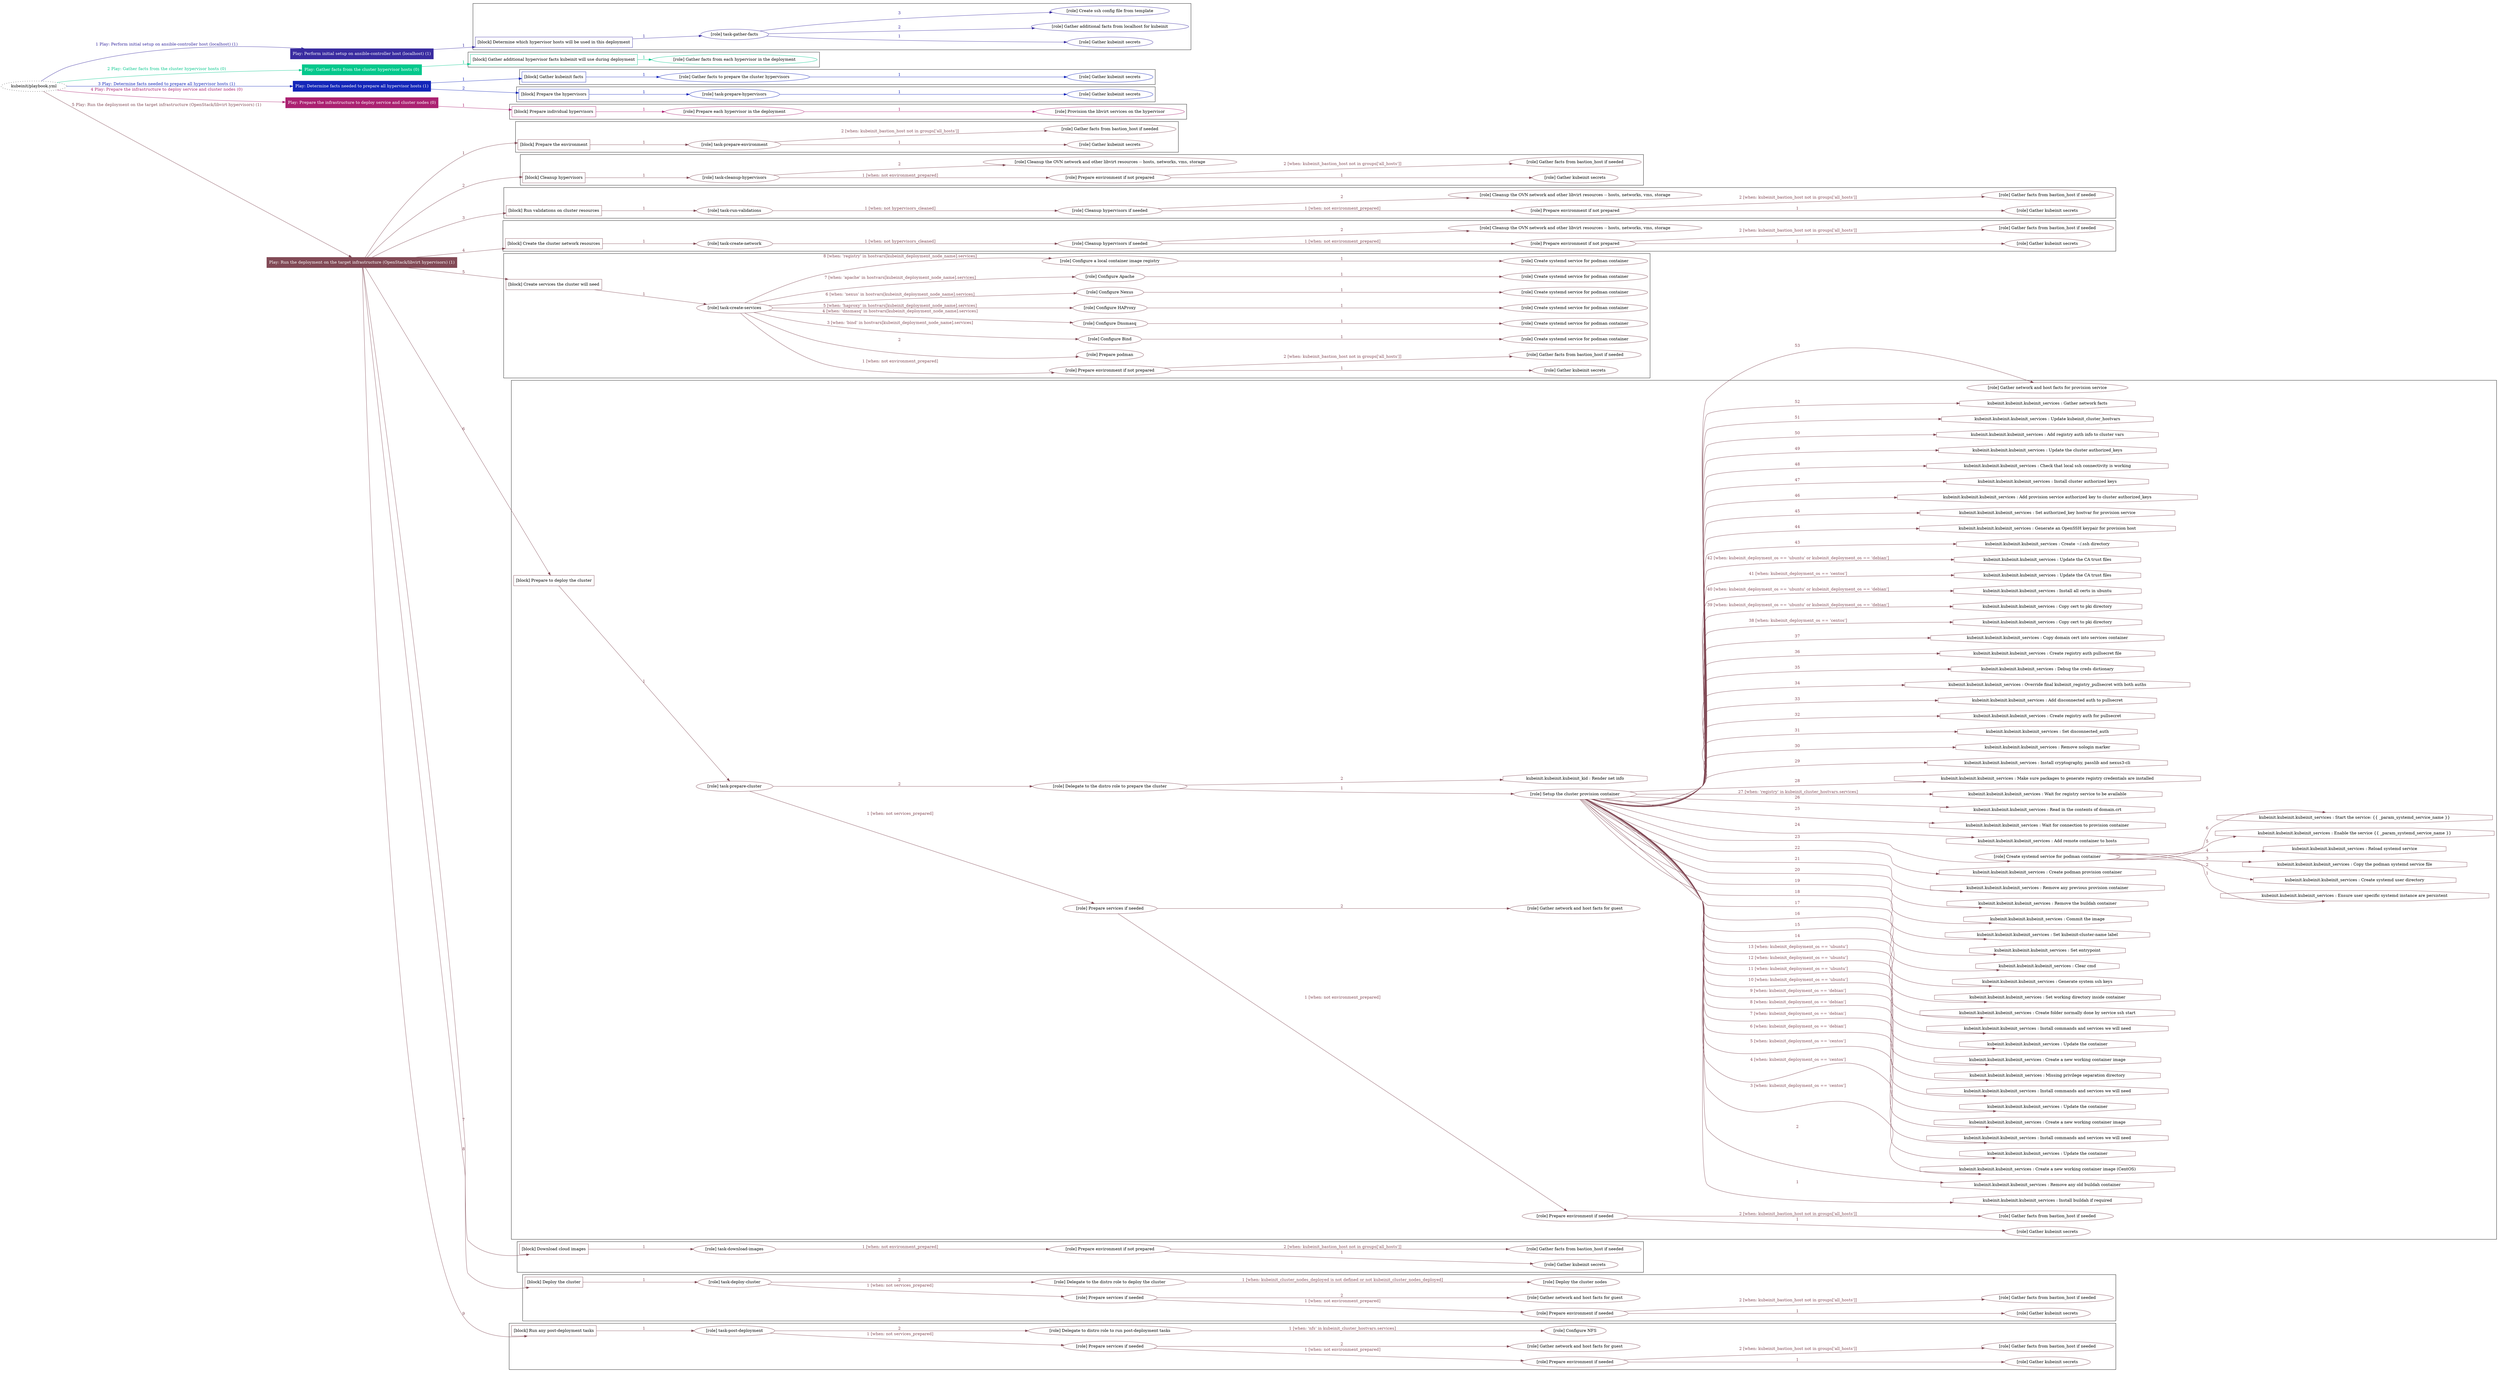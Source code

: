 digraph {
	graph [concentrate=true ordering=in rankdir=LR ratio=fill]
	edge [esep=5 sep=10]
	"kubeinit/playbook.yml" [URL="/home/runner/work/kubeinit/kubeinit/kubeinit/playbook.yml" id=playbook_2482e4c3 style=dotted]
	"kubeinit/playbook.yml" -> play_324a331e [label="1 Play: Perform initial setup on ansible-controller host (localhost) (1)" color="#392ca0" fontcolor="#392ca0" id=edge_play_324a331e labeltooltip="1 Play: Perform initial setup on ansible-controller host (localhost) (1)" tooltip="1 Play: Perform initial setup on ansible-controller host (localhost) (1)"]
	subgraph "Play: Perform initial setup on ansible-controller host (localhost) (1)" {
		play_324a331e [label="Play: Perform initial setup on ansible-controller host (localhost) (1)" URL="/home/runner/work/kubeinit/kubeinit/kubeinit/playbook.yml" color="#392ca0" fontcolor="#ffffff" id=play_324a331e shape=box style=filled tooltip=localhost]
		play_324a331e -> block_e6c3240c [label=1 color="#392ca0" fontcolor="#392ca0" id=edge_block_e6c3240c labeltooltip=1 tooltip=1]
		subgraph cluster_block_e6c3240c {
			block_e6c3240c [label="[block] Determine which hypervisor hosts will be used in this deployment" URL="/home/runner/work/kubeinit/kubeinit/kubeinit/playbook.yml" color="#392ca0" id=block_e6c3240c labeltooltip="Determine which hypervisor hosts will be used in this deployment" shape=box tooltip="Determine which hypervisor hosts will be used in this deployment"]
			block_e6c3240c -> role_b4489d7d [label="1 " color="#392ca0" fontcolor="#392ca0" id=edge_role_b4489d7d labeltooltip="1 " tooltip="1 "]
			subgraph "task-gather-facts" {
				role_b4489d7d [label="[role] task-gather-facts" URL="/home/runner/work/kubeinit/kubeinit/kubeinit/playbook.yml" color="#392ca0" id=role_b4489d7d tooltip="task-gather-facts"]
				role_b4489d7d -> role_a77c8d06 [label="1 " color="#392ca0" fontcolor="#392ca0" id=edge_role_a77c8d06 labeltooltip="1 " tooltip="1 "]
				subgraph "Gather kubeinit secrets" {
					role_a77c8d06 [label="[role] Gather kubeinit secrets" URL="/home/runner/.ansible/collections/ansible_collections/kubeinit/kubeinit/roles/kubeinit_prepare/tasks/build_hypervisors_group.yml" color="#392ca0" id=role_a77c8d06 tooltip="Gather kubeinit secrets"]
				}
				role_b4489d7d -> role_1ad074e5 [label="2 " color="#392ca0" fontcolor="#392ca0" id=edge_role_1ad074e5 labeltooltip="2 " tooltip="2 "]
				subgraph "Gather additional facts from localhost for kubeinit" {
					role_1ad074e5 [label="[role] Gather additional facts from localhost for kubeinit" URL="/home/runner/.ansible/collections/ansible_collections/kubeinit/kubeinit/roles/kubeinit_prepare/tasks/build_hypervisors_group.yml" color="#392ca0" id=role_1ad074e5 tooltip="Gather additional facts from localhost for kubeinit"]
				}
				role_b4489d7d -> role_efb77fce [label="3 " color="#392ca0" fontcolor="#392ca0" id=edge_role_efb77fce labeltooltip="3 " tooltip="3 "]
				subgraph "Create ssh config file from template" {
					role_efb77fce [label="[role] Create ssh config file from template" URL="/home/runner/.ansible/collections/ansible_collections/kubeinit/kubeinit/roles/kubeinit_prepare/tasks/build_hypervisors_group.yml" color="#392ca0" id=role_efb77fce tooltip="Create ssh config file from template"]
				}
			}
		}
	}
	"kubeinit/playbook.yml" -> play_b523e7fe [label="2 Play: Gather facts from the cluster hypervisor hosts (0)" color="#04c88c" fontcolor="#04c88c" id=edge_play_b523e7fe labeltooltip="2 Play: Gather facts from the cluster hypervisor hosts (0)" tooltip="2 Play: Gather facts from the cluster hypervisor hosts (0)"]
	subgraph "Play: Gather facts from the cluster hypervisor hosts (0)" {
		play_b523e7fe [label="Play: Gather facts from the cluster hypervisor hosts (0)" URL="/home/runner/work/kubeinit/kubeinit/kubeinit/playbook.yml" color="#04c88c" fontcolor="#ffffff" id=play_b523e7fe shape=box style=filled tooltip="Play: Gather facts from the cluster hypervisor hosts (0)"]
		play_b523e7fe -> block_e3c1118c [label=1 color="#04c88c" fontcolor="#04c88c" id=edge_block_e3c1118c labeltooltip=1 tooltip=1]
		subgraph cluster_block_e3c1118c {
			block_e3c1118c [label="[block] Gather additional hypervisor facts kubeinit will use during deployment" URL="/home/runner/work/kubeinit/kubeinit/kubeinit/playbook.yml" color="#04c88c" id=block_e3c1118c labeltooltip="Gather additional hypervisor facts kubeinit will use during deployment" shape=box tooltip="Gather additional hypervisor facts kubeinit will use during deployment"]
			block_e3c1118c -> role_90f72d75 [label="1 " color="#04c88c" fontcolor="#04c88c" id=edge_role_90f72d75 labeltooltip="1 " tooltip="1 "]
			subgraph "Gather facts from each hypervisor in the deployment" {
				role_90f72d75 [label="[role] Gather facts from each hypervisor in the deployment" URL="/home/runner/work/kubeinit/kubeinit/kubeinit/playbook.yml" color="#04c88c" id=role_90f72d75 tooltip="Gather facts from each hypervisor in the deployment"]
			}
		}
	}
	"kubeinit/playbook.yml" -> play_5d100cd7 [label="3 Play: Determine facts needed to prepare all hypervisor hosts (1)" color="#1326b9" fontcolor="#1326b9" id=edge_play_5d100cd7 labeltooltip="3 Play: Determine facts needed to prepare all hypervisor hosts (1)" tooltip="3 Play: Determine facts needed to prepare all hypervisor hosts (1)"]
	subgraph "Play: Determine facts needed to prepare all hypervisor hosts (1)" {
		play_5d100cd7 [label="Play: Determine facts needed to prepare all hypervisor hosts (1)" URL="/home/runner/work/kubeinit/kubeinit/kubeinit/playbook.yml" color="#1326b9" fontcolor="#ffffff" id=play_5d100cd7 shape=box style=filled tooltip=localhost]
		play_5d100cd7 -> block_17e89e48 [label=1 color="#1326b9" fontcolor="#1326b9" id=edge_block_17e89e48 labeltooltip=1 tooltip=1]
		subgraph cluster_block_17e89e48 {
			block_17e89e48 [label="[block] Gather kubeinit facts" URL="/home/runner/work/kubeinit/kubeinit/kubeinit/playbook.yml" color="#1326b9" id=block_17e89e48 labeltooltip="Gather kubeinit facts" shape=box tooltip="Gather kubeinit facts"]
			block_17e89e48 -> role_f2f2fa5b [label="1 " color="#1326b9" fontcolor="#1326b9" id=edge_role_f2f2fa5b labeltooltip="1 " tooltip="1 "]
			subgraph "Gather facts to prepare the cluster hypervisors" {
				role_f2f2fa5b [label="[role] Gather facts to prepare the cluster hypervisors" URL="/home/runner/work/kubeinit/kubeinit/kubeinit/playbook.yml" color="#1326b9" id=role_f2f2fa5b tooltip="Gather facts to prepare the cluster hypervisors"]
				role_f2f2fa5b -> role_09724ee3 [label="1 " color="#1326b9" fontcolor="#1326b9" id=edge_role_09724ee3 labeltooltip="1 " tooltip="1 "]
				subgraph "Gather kubeinit secrets" {
					role_09724ee3 [label="[role] Gather kubeinit secrets" URL="/home/runner/.ansible/collections/ansible_collections/kubeinit/kubeinit/roles/kubeinit_prepare/tasks/gather_kubeinit_facts.yml" color="#1326b9" id=role_09724ee3 tooltip="Gather kubeinit secrets"]
				}
			}
		}
		play_5d100cd7 -> block_befc288d [label=2 color="#1326b9" fontcolor="#1326b9" id=edge_block_befc288d labeltooltip=2 tooltip=2]
		subgraph cluster_block_befc288d {
			block_befc288d [label="[block] Prepare the hypervisors" URL="/home/runner/work/kubeinit/kubeinit/kubeinit/playbook.yml" color="#1326b9" id=block_befc288d labeltooltip="Prepare the hypervisors" shape=box tooltip="Prepare the hypervisors"]
			block_befc288d -> role_2e946ed4 [label="1 " color="#1326b9" fontcolor="#1326b9" id=edge_role_2e946ed4 labeltooltip="1 " tooltip="1 "]
			subgraph "task-prepare-hypervisors" {
				role_2e946ed4 [label="[role] task-prepare-hypervisors" URL="/home/runner/work/kubeinit/kubeinit/kubeinit/playbook.yml" color="#1326b9" id=role_2e946ed4 tooltip="task-prepare-hypervisors"]
				role_2e946ed4 -> role_e5953c9d [label="1 " color="#1326b9" fontcolor="#1326b9" id=edge_role_e5953c9d labeltooltip="1 " tooltip="1 "]
				subgraph "Gather kubeinit secrets" {
					role_e5953c9d [label="[role] Gather kubeinit secrets" URL="/home/runner/.ansible/collections/ansible_collections/kubeinit/kubeinit/roles/kubeinit_prepare/tasks/gather_kubeinit_facts.yml" color="#1326b9" id=role_e5953c9d tooltip="Gather kubeinit secrets"]
				}
			}
		}
	}
	"kubeinit/playbook.yml" -> play_6b4d83d2 [label="4 Play: Prepare the infrastructure to deploy service and cluster nodes (0)" color="#ab2171" fontcolor="#ab2171" id=edge_play_6b4d83d2 labeltooltip="4 Play: Prepare the infrastructure to deploy service and cluster nodes (0)" tooltip="4 Play: Prepare the infrastructure to deploy service and cluster nodes (0)"]
	subgraph "Play: Prepare the infrastructure to deploy service and cluster nodes (0)" {
		play_6b4d83d2 [label="Play: Prepare the infrastructure to deploy service and cluster nodes (0)" URL="/home/runner/work/kubeinit/kubeinit/kubeinit/playbook.yml" color="#ab2171" fontcolor="#ffffff" id=play_6b4d83d2 shape=box style=filled tooltip="Play: Prepare the infrastructure to deploy service and cluster nodes (0)"]
		play_6b4d83d2 -> block_c798077e [label=1 color="#ab2171" fontcolor="#ab2171" id=edge_block_c798077e labeltooltip=1 tooltip=1]
		subgraph cluster_block_c798077e {
			block_c798077e [label="[block] Prepare individual hypervisors" URL="/home/runner/work/kubeinit/kubeinit/kubeinit/playbook.yml" color="#ab2171" id=block_c798077e labeltooltip="Prepare individual hypervisors" shape=box tooltip="Prepare individual hypervisors"]
			block_c798077e -> role_2cc637f4 [label="1 " color="#ab2171" fontcolor="#ab2171" id=edge_role_2cc637f4 labeltooltip="1 " tooltip="1 "]
			subgraph "Prepare each hypervisor in the deployment" {
				role_2cc637f4 [label="[role] Prepare each hypervisor in the deployment" URL="/home/runner/work/kubeinit/kubeinit/kubeinit/playbook.yml" color="#ab2171" id=role_2cc637f4 tooltip="Prepare each hypervisor in the deployment"]
				role_2cc637f4 -> role_72f5c1c4 [label="1 " color="#ab2171" fontcolor="#ab2171" id=edge_role_72f5c1c4 labeltooltip="1 " tooltip="1 "]
				subgraph "Provision the libvirt services on the hypervisor" {
					role_72f5c1c4 [label="[role] Provision the libvirt services on the hypervisor" URL="/home/runner/.ansible/collections/ansible_collections/kubeinit/kubeinit/roles/kubeinit_prepare/tasks/prepare_hypervisor.yml" color="#ab2171" id=role_72f5c1c4 tooltip="Provision the libvirt services on the hypervisor"]
				}
			}
		}
	}
	"kubeinit/playbook.yml" -> play_6cdd4441 [label="5 Play: Run the deployment on the target infrastructure (OpenStack/libvirt hypervisors) (1)" color="#824a56" fontcolor="#824a56" id=edge_play_6cdd4441 labeltooltip="5 Play: Run the deployment on the target infrastructure (OpenStack/libvirt hypervisors) (1)" tooltip="5 Play: Run the deployment on the target infrastructure (OpenStack/libvirt hypervisors) (1)"]
	subgraph "Play: Run the deployment on the target infrastructure (OpenStack/libvirt hypervisors) (1)" {
		play_6cdd4441 [label="Play: Run the deployment on the target infrastructure (OpenStack/libvirt hypervisors) (1)" URL="/home/runner/work/kubeinit/kubeinit/kubeinit/playbook.yml" color="#824a56" fontcolor="#ffffff" id=play_6cdd4441 shape=box style=filled tooltip=localhost]
		play_6cdd4441 -> block_d3a41cf6 [label=1 color="#824a56" fontcolor="#824a56" id=edge_block_d3a41cf6 labeltooltip=1 tooltip=1]
		subgraph cluster_block_d3a41cf6 {
			block_d3a41cf6 [label="[block] Prepare the environment" URL="/home/runner/work/kubeinit/kubeinit/kubeinit/playbook.yml" color="#824a56" id=block_d3a41cf6 labeltooltip="Prepare the environment" shape=box tooltip="Prepare the environment"]
			block_d3a41cf6 -> role_e83581cf [label="1 " color="#824a56" fontcolor="#824a56" id=edge_role_e83581cf labeltooltip="1 " tooltip="1 "]
			subgraph "task-prepare-environment" {
				role_e83581cf [label="[role] task-prepare-environment" URL="/home/runner/work/kubeinit/kubeinit/kubeinit/playbook.yml" color="#824a56" id=role_e83581cf tooltip="task-prepare-environment"]
				role_e83581cf -> role_9a309421 [label="1 " color="#824a56" fontcolor="#824a56" id=edge_role_9a309421 labeltooltip="1 " tooltip="1 "]
				subgraph "Gather kubeinit secrets" {
					role_9a309421 [label="[role] Gather kubeinit secrets" URL="/home/runner/.ansible/collections/ansible_collections/kubeinit/kubeinit/roles/kubeinit_prepare/tasks/gather_kubeinit_facts.yml" color="#824a56" id=role_9a309421 tooltip="Gather kubeinit secrets"]
				}
				role_e83581cf -> role_a4dea707 [label="2 [when: kubeinit_bastion_host not in groups['all_hosts']]" color="#824a56" fontcolor="#824a56" id=edge_role_a4dea707 labeltooltip="2 [when: kubeinit_bastion_host not in groups['all_hosts']]" tooltip="2 [when: kubeinit_bastion_host not in groups['all_hosts']]"]
				subgraph "Gather facts from bastion_host if needed" {
					role_a4dea707 [label="[role] Gather facts from bastion_host if needed" URL="/home/runner/.ansible/collections/ansible_collections/kubeinit/kubeinit/roles/kubeinit_prepare/tasks/main.yml" color="#824a56" id=role_a4dea707 tooltip="Gather facts from bastion_host if needed"]
				}
			}
		}
		play_6cdd4441 -> block_1654bc5d [label=2 color="#824a56" fontcolor="#824a56" id=edge_block_1654bc5d labeltooltip=2 tooltip=2]
		subgraph cluster_block_1654bc5d {
			block_1654bc5d [label="[block] Cleanup hypervisors" URL="/home/runner/work/kubeinit/kubeinit/kubeinit/playbook.yml" color="#824a56" id=block_1654bc5d labeltooltip="Cleanup hypervisors" shape=box tooltip="Cleanup hypervisors"]
			block_1654bc5d -> role_e460e49b [label="1 " color="#824a56" fontcolor="#824a56" id=edge_role_e460e49b labeltooltip="1 " tooltip="1 "]
			subgraph "task-cleanup-hypervisors" {
				role_e460e49b [label="[role] task-cleanup-hypervisors" URL="/home/runner/work/kubeinit/kubeinit/kubeinit/playbook.yml" color="#824a56" id=role_e460e49b tooltip="task-cleanup-hypervisors"]
				role_e460e49b -> role_0321f83f [label="1 [when: not environment_prepared]" color="#824a56" fontcolor="#824a56" id=edge_role_0321f83f labeltooltip="1 [when: not environment_prepared]" tooltip="1 [when: not environment_prepared]"]
				subgraph "Prepare environment if not prepared" {
					role_0321f83f [label="[role] Prepare environment if not prepared" URL="/home/runner/.ansible/collections/ansible_collections/kubeinit/kubeinit/roles/kubeinit_libvirt/tasks/cleanup_hypervisors.yml" color="#824a56" id=role_0321f83f tooltip="Prepare environment if not prepared"]
					role_0321f83f -> role_8c72f27e [label="1 " color="#824a56" fontcolor="#824a56" id=edge_role_8c72f27e labeltooltip="1 " tooltip="1 "]
					subgraph "Gather kubeinit secrets" {
						role_8c72f27e [label="[role] Gather kubeinit secrets" URL="/home/runner/.ansible/collections/ansible_collections/kubeinit/kubeinit/roles/kubeinit_prepare/tasks/gather_kubeinit_facts.yml" color="#824a56" id=role_8c72f27e tooltip="Gather kubeinit secrets"]
					}
					role_0321f83f -> role_e7dae1a3 [label="2 [when: kubeinit_bastion_host not in groups['all_hosts']]" color="#824a56" fontcolor="#824a56" id=edge_role_e7dae1a3 labeltooltip="2 [when: kubeinit_bastion_host not in groups['all_hosts']]" tooltip="2 [when: kubeinit_bastion_host not in groups['all_hosts']]"]
					subgraph "Gather facts from bastion_host if needed" {
						role_e7dae1a3 [label="[role] Gather facts from bastion_host if needed" URL="/home/runner/.ansible/collections/ansible_collections/kubeinit/kubeinit/roles/kubeinit_prepare/tasks/main.yml" color="#824a56" id=role_e7dae1a3 tooltip="Gather facts from bastion_host if needed"]
					}
				}
				role_e460e49b -> role_6e19972a [label="2 " color="#824a56" fontcolor="#824a56" id=edge_role_6e19972a labeltooltip="2 " tooltip="2 "]
				subgraph "Cleanup the OVN network and other libvirt resources -- hosts, networks, vms, storage" {
					role_6e19972a [label="[role] Cleanup the OVN network and other libvirt resources -- hosts, networks, vms, storage" URL="/home/runner/.ansible/collections/ansible_collections/kubeinit/kubeinit/roles/kubeinit_libvirt/tasks/cleanup_hypervisors.yml" color="#824a56" id=role_6e19972a tooltip="Cleanup the OVN network and other libvirt resources -- hosts, networks, vms, storage"]
				}
			}
		}
		play_6cdd4441 -> block_95437887 [label=3 color="#824a56" fontcolor="#824a56" id=edge_block_95437887 labeltooltip=3 tooltip=3]
		subgraph cluster_block_95437887 {
			block_95437887 [label="[block] Run validations on cluster resources" URL="/home/runner/work/kubeinit/kubeinit/kubeinit/playbook.yml" color="#824a56" id=block_95437887 labeltooltip="Run validations on cluster resources" shape=box tooltip="Run validations on cluster resources"]
			block_95437887 -> role_62fb7f1d [label="1 " color="#824a56" fontcolor="#824a56" id=edge_role_62fb7f1d labeltooltip="1 " tooltip="1 "]
			subgraph "task-run-validations" {
				role_62fb7f1d [label="[role] task-run-validations" URL="/home/runner/work/kubeinit/kubeinit/kubeinit/playbook.yml" color="#824a56" id=role_62fb7f1d tooltip="task-run-validations"]
				role_62fb7f1d -> role_3b11360c [label="1 [when: not hypervisors_cleaned]" color="#824a56" fontcolor="#824a56" id=edge_role_3b11360c labeltooltip="1 [when: not hypervisors_cleaned]" tooltip="1 [when: not hypervisors_cleaned]"]
				subgraph "Cleanup hypervisors if needed" {
					role_3b11360c [label="[role] Cleanup hypervisors if needed" URL="/home/runner/.ansible/collections/ansible_collections/kubeinit/kubeinit/roles/kubeinit_validations/tasks/main.yml" color="#824a56" id=role_3b11360c tooltip="Cleanup hypervisors if needed"]
					role_3b11360c -> role_692c1d16 [label="1 [when: not environment_prepared]" color="#824a56" fontcolor="#824a56" id=edge_role_692c1d16 labeltooltip="1 [when: not environment_prepared]" tooltip="1 [when: not environment_prepared]"]
					subgraph "Prepare environment if not prepared" {
						role_692c1d16 [label="[role] Prepare environment if not prepared" URL="/home/runner/.ansible/collections/ansible_collections/kubeinit/kubeinit/roles/kubeinit_libvirt/tasks/cleanup_hypervisors.yml" color="#824a56" id=role_692c1d16 tooltip="Prepare environment if not prepared"]
						role_692c1d16 -> role_e87c580e [label="1 " color="#824a56" fontcolor="#824a56" id=edge_role_e87c580e labeltooltip="1 " tooltip="1 "]
						subgraph "Gather kubeinit secrets" {
							role_e87c580e [label="[role] Gather kubeinit secrets" URL="/home/runner/.ansible/collections/ansible_collections/kubeinit/kubeinit/roles/kubeinit_prepare/tasks/gather_kubeinit_facts.yml" color="#824a56" id=role_e87c580e tooltip="Gather kubeinit secrets"]
						}
						role_692c1d16 -> role_cb63cffe [label="2 [when: kubeinit_bastion_host not in groups['all_hosts']]" color="#824a56" fontcolor="#824a56" id=edge_role_cb63cffe labeltooltip="2 [when: kubeinit_bastion_host not in groups['all_hosts']]" tooltip="2 [when: kubeinit_bastion_host not in groups['all_hosts']]"]
						subgraph "Gather facts from bastion_host if needed" {
							role_cb63cffe [label="[role] Gather facts from bastion_host if needed" URL="/home/runner/.ansible/collections/ansible_collections/kubeinit/kubeinit/roles/kubeinit_prepare/tasks/main.yml" color="#824a56" id=role_cb63cffe tooltip="Gather facts from bastion_host if needed"]
						}
					}
					role_3b11360c -> role_ba7988cb [label="2 " color="#824a56" fontcolor="#824a56" id=edge_role_ba7988cb labeltooltip="2 " tooltip="2 "]
					subgraph "Cleanup the OVN network and other libvirt resources -- hosts, networks, vms, storage" {
						role_ba7988cb [label="[role] Cleanup the OVN network and other libvirt resources -- hosts, networks, vms, storage" URL="/home/runner/.ansible/collections/ansible_collections/kubeinit/kubeinit/roles/kubeinit_libvirt/tasks/cleanup_hypervisors.yml" color="#824a56" id=role_ba7988cb tooltip="Cleanup the OVN network and other libvirt resources -- hosts, networks, vms, storage"]
					}
				}
			}
		}
		play_6cdd4441 -> block_726b408c [label=4 color="#824a56" fontcolor="#824a56" id=edge_block_726b408c labeltooltip=4 tooltip=4]
		subgraph cluster_block_726b408c {
			block_726b408c [label="[block] Create the cluster network resources" URL="/home/runner/work/kubeinit/kubeinit/kubeinit/playbook.yml" color="#824a56" id=block_726b408c labeltooltip="Create the cluster network resources" shape=box tooltip="Create the cluster network resources"]
			block_726b408c -> role_4fbf1e6a [label="1 " color="#824a56" fontcolor="#824a56" id=edge_role_4fbf1e6a labeltooltip="1 " tooltip="1 "]
			subgraph "task-create-network" {
				role_4fbf1e6a [label="[role] task-create-network" URL="/home/runner/work/kubeinit/kubeinit/kubeinit/playbook.yml" color="#824a56" id=role_4fbf1e6a tooltip="task-create-network"]
				role_4fbf1e6a -> role_33cecb17 [label="1 [when: not hypervisors_cleaned]" color="#824a56" fontcolor="#824a56" id=edge_role_33cecb17 labeltooltip="1 [when: not hypervisors_cleaned]" tooltip="1 [when: not hypervisors_cleaned]"]
				subgraph "Cleanup hypervisors if needed" {
					role_33cecb17 [label="[role] Cleanup hypervisors if needed" URL="/home/runner/.ansible/collections/ansible_collections/kubeinit/kubeinit/roles/kubeinit_libvirt/tasks/create_network.yml" color="#824a56" id=role_33cecb17 tooltip="Cleanup hypervisors if needed"]
					role_33cecb17 -> role_58f5d60c [label="1 [when: not environment_prepared]" color="#824a56" fontcolor="#824a56" id=edge_role_58f5d60c labeltooltip="1 [when: not environment_prepared]" tooltip="1 [when: not environment_prepared]"]
					subgraph "Prepare environment if not prepared" {
						role_58f5d60c [label="[role] Prepare environment if not prepared" URL="/home/runner/.ansible/collections/ansible_collections/kubeinit/kubeinit/roles/kubeinit_libvirt/tasks/cleanup_hypervisors.yml" color="#824a56" id=role_58f5d60c tooltip="Prepare environment if not prepared"]
						role_58f5d60c -> role_7bbbf7cf [label="1 " color="#824a56" fontcolor="#824a56" id=edge_role_7bbbf7cf labeltooltip="1 " tooltip="1 "]
						subgraph "Gather kubeinit secrets" {
							role_7bbbf7cf [label="[role] Gather kubeinit secrets" URL="/home/runner/.ansible/collections/ansible_collections/kubeinit/kubeinit/roles/kubeinit_prepare/tasks/gather_kubeinit_facts.yml" color="#824a56" id=role_7bbbf7cf tooltip="Gather kubeinit secrets"]
						}
						role_58f5d60c -> role_466fd929 [label="2 [when: kubeinit_bastion_host not in groups['all_hosts']]" color="#824a56" fontcolor="#824a56" id=edge_role_466fd929 labeltooltip="2 [when: kubeinit_bastion_host not in groups['all_hosts']]" tooltip="2 [when: kubeinit_bastion_host not in groups['all_hosts']]"]
						subgraph "Gather facts from bastion_host if needed" {
							role_466fd929 [label="[role] Gather facts from bastion_host if needed" URL="/home/runner/.ansible/collections/ansible_collections/kubeinit/kubeinit/roles/kubeinit_prepare/tasks/main.yml" color="#824a56" id=role_466fd929 tooltip="Gather facts from bastion_host if needed"]
						}
					}
					role_33cecb17 -> role_b063a894 [label="2 " color="#824a56" fontcolor="#824a56" id=edge_role_b063a894 labeltooltip="2 " tooltip="2 "]
					subgraph "Cleanup the OVN network and other libvirt resources -- hosts, networks, vms, storage" {
						role_b063a894 [label="[role] Cleanup the OVN network and other libvirt resources -- hosts, networks, vms, storage" URL="/home/runner/.ansible/collections/ansible_collections/kubeinit/kubeinit/roles/kubeinit_libvirt/tasks/cleanup_hypervisors.yml" color="#824a56" id=role_b063a894 tooltip="Cleanup the OVN network and other libvirt resources -- hosts, networks, vms, storage"]
					}
				}
			}
		}
		play_6cdd4441 -> block_a66897fd [label=5 color="#824a56" fontcolor="#824a56" id=edge_block_a66897fd labeltooltip=5 tooltip=5]
		subgraph cluster_block_a66897fd {
			block_a66897fd [label="[block] Create services the cluster will need" URL="/home/runner/work/kubeinit/kubeinit/kubeinit/playbook.yml" color="#824a56" id=block_a66897fd labeltooltip="Create services the cluster will need" shape=box tooltip="Create services the cluster will need"]
			block_a66897fd -> role_f675f14d [label="1 " color="#824a56" fontcolor="#824a56" id=edge_role_f675f14d labeltooltip="1 " tooltip="1 "]
			subgraph "task-create-services" {
				role_f675f14d [label="[role] task-create-services" URL="/home/runner/work/kubeinit/kubeinit/kubeinit/playbook.yml" color="#824a56" id=role_f675f14d tooltip="task-create-services"]
				role_f675f14d -> role_cb25b1d7 [label="1 [when: not environment_prepared]" color="#824a56" fontcolor="#824a56" id=edge_role_cb25b1d7 labeltooltip="1 [when: not environment_prepared]" tooltip="1 [when: not environment_prepared]"]
				subgraph "Prepare environment if not prepared" {
					role_cb25b1d7 [label="[role] Prepare environment if not prepared" URL="/home/runner/.ansible/collections/ansible_collections/kubeinit/kubeinit/roles/kubeinit_services/tasks/main.yml" color="#824a56" id=role_cb25b1d7 tooltip="Prepare environment if not prepared"]
					role_cb25b1d7 -> role_d12fe379 [label="1 " color="#824a56" fontcolor="#824a56" id=edge_role_d12fe379 labeltooltip="1 " tooltip="1 "]
					subgraph "Gather kubeinit secrets" {
						role_d12fe379 [label="[role] Gather kubeinit secrets" URL="/home/runner/.ansible/collections/ansible_collections/kubeinit/kubeinit/roles/kubeinit_prepare/tasks/gather_kubeinit_facts.yml" color="#824a56" id=role_d12fe379 tooltip="Gather kubeinit secrets"]
					}
					role_cb25b1d7 -> role_dcc94139 [label="2 [when: kubeinit_bastion_host not in groups['all_hosts']]" color="#824a56" fontcolor="#824a56" id=edge_role_dcc94139 labeltooltip="2 [when: kubeinit_bastion_host not in groups['all_hosts']]" tooltip="2 [when: kubeinit_bastion_host not in groups['all_hosts']]"]
					subgraph "Gather facts from bastion_host if needed" {
						role_dcc94139 [label="[role] Gather facts from bastion_host if needed" URL="/home/runner/.ansible/collections/ansible_collections/kubeinit/kubeinit/roles/kubeinit_prepare/tasks/main.yml" color="#824a56" id=role_dcc94139 tooltip="Gather facts from bastion_host if needed"]
					}
				}
				role_f675f14d -> role_1cc72714 [label="2 " color="#824a56" fontcolor="#824a56" id=edge_role_1cc72714 labeltooltip="2 " tooltip="2 "]
				subgraph "Prepare podman" {
					role_1cc72714 [label="[role] Prepare podman" URL="/home/runner/.ansible/collections/ansible_collections/kubeinit/kubeinit/roles/kubeinit_services/tasks/00_create_service_pod.yml" color="#824a56" id=role_1cc72714 tooltip="Prepare podman"]
				}
				role_f675f14d -> role_d4c87bc9 [label="3 [when: 'bind' in hostvars[kubeinit_deployment_node_name].services]" color="#824a56" fontcolor="#824a56" id=edge_role_d4c87bc9 labeltooltip="3 [when: 'bind' in hostvars[kubeinit_deployment_node_name].services]" tooltip="3 [when: 'bind' in hostvars[kubeinit_deployment_node_name].services]"]
				subgraph "Configure Bind" {
					role_d4c87bc9 [label="[role] Configure Bind" URL="/home/runner/.ansible/collections/ansible_collections/kubeinit/kubeinit/roles/kubeinit_services/tasks/start_services_containers.yml" color="#824a56" id=role_d4c87bc9 tooltip="Configure Bind"]
					role_d4c87bc9 -> role_6e32d7fe [label="1 " color="#824a56" fontcolor="#824a56" id=edge_role_6e32d7fe labeltooltip="1 " tooltip="1 "]
					subgraph "Create systemd service for podman container" {
						role_6e32d7fe [label="[role] Create systemd service for podman container" URL="/home/runner/.ansible/collections/ansible_collections/kubeinit/kubeinit/roles/kubeinit_bind/tasks/main.yml" color="#824a56" id=role_6e32d7fe tooltip="Create systemd service for podman container"]
					}
				}
				role_f675f14d -> role_43de3b54 [label="4 [when: 'dnsmasq' in hostvars[kubeinit_deployment_node_name].services]" color="#824a56" fontcolor="#824a56" id=edge_role_43de3b54 labeltooltip="4 [when: 'dnsmasq' in hostvars[kubeinit_deployment_node_name].services]" tooltip="4 [when: 'dnsmasq' in hostvars[kubeinit_deployment_node_name].services]"]
				subgraph "Configure Dnsmasq" {
					role_43de3b54 [label="[role] Configure Dnsmasq" URL="/home/runner/.ansible/collections/ansible_collections/kubeinit/kubeinit/roles/kubeinit_services/tasks/start_services_containers.yml" color="#824a56" id=role_43de3b54 tooltip="Configure Dnsmasq"]
					role_43de3b54 -> role_08b0a9a2 [label="1 " color="#824a56" fontcolor="#824a56" id=edge_role_08b0a9a2 labeltooltip="1 " tooltip="1 "]
					subgraph "Create systemd service for podman container" {
						role_08b0a9a2 [label="[role] Create systemd service for podman container" URL="/home/runner/.ansible/collections/ansible_collections/kubeinit/kubeinit/roles/kubeinit_dnsmasq/tasks/main.yml" color="#824a56" id=role_08b0a9a2 tooltip="Create systemd service for podman container"]
					}
				}
				role_f675f14d -> role_a7ca2a91 [label="5 [when: 'haproxy' in hostvars[kubeinit_deployment_node_name].services]" color="#824a56" fontcolor="#824a56" id=edge_role_a7ca2a91 labeltooltip="5 [when: 'haproxy' in hostvars[kubeinit_deployment_node_name].services]" tooltip="5 [when: 'haproxy' in hostvars[kubeinit_deployment_node_name].services]"]
				subgraph "Configure HAProxy" {
					role_a7ca2a91 [label="[role] Configure HAProxy" URL="/home/runner/.ansible/collections/ansible_collections/kubeinit/kubeinit/roles/kubeinit_services/tasks/start_services_containers.yml" color="#824a56" id=role_a7ca2a91 tooltip="Configure HAProxy"]
					role_a7ca2a91 -> role_a16f2e53 [label="1 " color="#824a56" fontcolor="#824a56" id=edge_role_a16f2e53 labeltooltip="1 " tooltip="1 "]
					subgraph "Create systemd service for podman container" {
						role_a16f2e53 [label="[role] Create systemd service for podman container" URL="/home/runner/.ansible/collections/ansible_collections/kubeinit/kubeinit/roles/kubeinit_haproxy/tasks/main.yml" color="#824a56" id=role_a16f2e53 tooltip="Create systemd service for podman container"]
					}
				}
				role_f675f14d -> role_cae0a348 [label="6 [when: 'nexus' in hostvars[kubeinit_deployment_node_name].services]" color="#824a56" fontcolor="#824a56" id=edge_role_cae0a348 labeltooltip="6 [when: 'nexus' in hostvars[kubeinit_deployment_node_name].services]" tooltip="6 [when: 'nexus' in hostvars[kubeinit_deployment_node_name].services]"]
				subgraph "Configure Nexus" {
					role_cae0a348 [label="[role] Configure Nexus" URL="/home/runner/.ansible/collections/ansible_collections/kubeinit/kubeinit/roles/kubeinit_services/tasks/start_services_containers.yml" color="#824a56" id=role_cae0a348 tooltip="Configure Nexus"]
					role_cae0a348 -> role_8975188c [label="1 " color="#824a56" fontcolor="#824a56" id=edge_role_8975188c labeltooltip="1 " tooltip="1 "]
					subgraph "Create systemd service for podman container" {
						role_8975188c [label="[role] Create systemd service for podman container" URL="/home/runner/.ansible/collections/ansible_collections/kubeinit/kubeinit/roles/kubeinit_nexus/tasks/main.yml" color="#824a56" id=role_8975188c tooltip="Create systemd service for podman container"]
					}
				}
				role_f675f14d -> role_4b32f236 [label="7 [when: 'apache' in hostvars[kubeinit_deployment_node_name].services]" color="#824a56" fontcolor="#824a56" id=edge_role_4b32f236 labeltooltip="7 [when: 'apache' in hostvars[kubeinit_deployment_node_name].services]" tooltip="7 [when: 'apache' in hostvars[kubeinit_deployment_node_name].services]"]
				subgraph "Configure Apache" {
					role_4b32f236 [label="[role] Configure Apache" URL="/home/runner/.ansible/collections/ansible_collections/kubeinit/kubeinit/roles/kubeinit_services/tasks/start_services_containers.yml" color="#824a56" id=role_4b32f236 tooltip="Configure Apache"]
					role_4b32f236 -> role_54124862 [label="1 " color="#824a56" fontcolor="#824a56" id=edge_role_54124862 labeltooltip="1 " tooltip="1 "]
					subgraph "Create systemd service for podman container" {
						role_54124862 [label="[role] Create systemd service for podman container" URL="/home/runner/.ansible/collections/ansible_collections/kubeinit/kubeinit/roles/kubeinit_apache/tasks/main.yml" color="#824a56" id=role_54124862 tooltip="Create systemd service for podman container"]
					}
				}
				role_f675f14d -> role_788666cf [label="8 [when: 'registry' in hostvars[kubeinit_deployment_node_name].services]" color="#824a56" fontcolor="#824a56" id=edge_role_788666cf labeltooltip="8 [when: 'registry' in hostvars[kubeinit_deployment_node_name].services]" tooltip="8 [when: 'registry' in hostvars[kubeinit_deployment_node_name].services]"]
				subgraph "Configure a local container image registry" {
					role_788666cf [label="[role] Configure a local container image registry" URL="/home/runner/.ansible/collections/ansible_collections/kubeinit/kubeinit/roles/kubeinit_services/tasks/start_services_containers.yml" color="#824a56" id=role_788666cf tooltip="Configure a local container image registry"]
					role_788666cf -> role_d75fdfe0 [label="1 " color="#824a56" fontcolor="#824a56" id=edge_role_d75fdfe0 labeltooltip="1 " tooltip="1 "]
					subgraph "Create systemd service for podman container" {
						role_d75fdfe0 [label="[role] Create systemd service for podman container" URL="/home/runner/.ansible/collections/ansible_collections/kubeinit/kubeinit/roles/kubeinit_registry/tasks/main.yml" color="#824a56" id=role_d75fdfe0 tooltip="Create systemd service for podman container"]
					}
				}
			}
		}
		play_6cdd4441 -> block_fc7c00b9 [label=6 color="#824a56" fontcolor="#824a56" id=edge_block_fc7c00b9 labeltooltip=6 tooltip=6]
		subgraph cluster_block_fc7c00b9 {
			block_fc7c00b9 [label="[block] Prepare to deploy the cluster" URL="/home/runner/work/kubeinit/kubeinit/kubeinit/playbook.yml" color="#824a56" id=block_fc7c00b9 labeltooltip="Prepare to deploy the cluster" shape=box tooltip="Prepare to deploy the cluster"]
			block_fc7c00b9 -> role_ff5bec0d [label="1 " color="#824a56" fontcolor="#824a56" id=edge_role_ff5bec0d labeltooltip="1 " tooltip="1 "]
			subgraph "task-prepare-cluster" {
				role_ff5bec0d [label="[role] task-prepare-cluster" URL="/home/runner/work/kubeinit/kubeinit/kubeinit/playbook.yml" color="#824a56" id=role_ff5bec0d tooltip="task-prepare-cluster"]
				role_ff5bec0d -> role_ff301fc0 [label="1 [when: not services_prepared]" color="#824a56" fontcolor="#824a56" id=edge_role_ff301fc0 labeltooltip="1 [when: not services_prepared]" tooltip="1 [when: not services_prepared]"]
				subgraph "Prepare services if needed" {
					role_ff301fc0 [label="[role] Prepare services if needed" URL="/home/runner/.ansible/collections/ansible_collections/kubeinit/kubeinit/roles/kubeinit_prepare/tasks/prepare_cluster.yml" color="#824a56" id=role_ff301fc0 tooltip="Prepare services if needed"]
					role_ff301fc0 -> role_4b8a078e [label="1 [when: not environment_prepared]" color="#824a56" fontcolor="#824a56" id=edge_role_4b8a078e labeltooltip="1 [when: not environment_prepared]" tooltip="1 [when: not environment_prepared]"]
					subgraph "Prepare environment if needed" {
						role_4b8a078e [label="[role] Prepare environment if needed" URL="/home/runner/.ansible/collections/ansible_collections/kubeinit/kubeinit/roles/kubeinit_services/tasks/prepare_services.yml" color="#824a56" id=role_4b8a078e tooltip="Prepare environment if needed"]
						role_4b8a078e -> role_f97424f2 [label="1 " color="#824a56" fontcolor="#824a56" id=edge_role_f97424f2 labeltooltip="1 " tooltip="1 "]
						subgraph "Gather kubeinit secrets" {
							role_f97424f2 [label="[role] Gather kubeinit secrets" URL="/home/runner/.ansible/collections/ansible_collections/kubeinit/kubeinit/roles/kubeinit_prepare/tasks/gather_kubeinit_facts.yml" color="#824a56" id=role_f97424f2 tooltip="Gather kubeinit secrets"]
						}
						role_4b8a078e -> role_ef425017 [label="2 [when: kubeinit_bastion_host not in groups['all_hosts']]" color="#824a56" fontcolor="#824a56" id=edge_role_ef425017 labeltooltip="2 [when: kubeinit_bastion_host not in groups['all_hosts']]" tooltip="2 [when: kubeinit_bastion_host not in groups['all_hosts']]"]
						subgraph "Gather facts from bastion_host if needed" {
							role_ef425017 [label="[role] Gather facts from bastion_host if needed" URL="/home/runner/.ansible/collections/ansible_collections/kubeinit/kubeinit/roles/kubeinit_prepare/tasks/main.yml" color="#824a56" id=role_ef425017 tooltip="Gather facts from bastion_host if needed"]
						}
					}
					role_ff301fc0 -> role_646f26be [label="2 " color="#824a56" fontcolor="#824a56" id=edge_role_646f26be labeltooltip="2 " tooltip="2 "]
					subgraph "Gather network and host facts for guest" {
						role_646f26be [label="[role] Gather network and host facts for guest" URL="/home/runner/.ansible/collections/ansible_collections/kubeinit/kubeinit/roles/kubeinit_services/tasks/prepare_services.yml" color="#824a56" id=role_646f26be tooltip="Gather network and host facts for guest"]
					}
				}
				role_ff5bec0d -> role_da66d604 [label="2 " color="#824a56" fontcolor="#824a56" id=edge_role_da66d604 labeltooltip="2 " tooltip="2 "]
				subgraph "Delegate to the distro role to prepare the cluster" {
					role_da66d604 [label="[role] Delegate to the distro role to prepare the cluster" URL="/home/runner/.ansible/collections/ansible_collections/kubeinit/kubeinit/roles/kubeinit_prepare/tasks/prepare_cluster.yml" color="#824a56" id=role_da66d604 tooltip="Delegate to the distro role to prepare the cluster"]
					role_da66d604 -> role_4f4a3123 [label="1 " color="#824a56" fontcolor="#824a56" id=edge_role_4f4a3123 labeltooltip="1 " tooltip="1 "]
					subgraph "Setup the cluster provision container" {
						role_4f4a3123 [label="[role] Setup the cluster provision container" URL="/home/runner/.ansible/collections/ansible_collections/kubeinit/kubeinit/roles/kubeinit_kid/tasks/prepare_cluster.yml" color="#824a56" id=role_4f4a3123 tooltip="Setup the cluster provision container"]
						task_a71b2a45 [label="kubeinit.kubeinit.kubeinit_services : Install buildah if required" URL="/home/runner/.ansible/collections/ansible_collections/kubeinit/kubeinit/roles/kubeinit_services/tasks/create_provision_container.yml" color="#824a56" id=task_a71b2a45 shape=octagon tooltip="kubeinit.kubeinit.kubeinit_services : Install buildah if required"]
						role_4f4a3123 -> task_a71b2a45 [label="1 " color="#824a56" fontcolor="#824a56" id=edge_task_a71b2a45 labeltooltip="1 " tooltip="1 "]
						task_33b22db7 [label="kubeinit.kubeinit.kubeinit_services : Remove any old buildah container" URL="/home/runner/.ansible/collections/ansible_collections/kubeinit/kubeinit/roles/kubeinit_services/tasks/create_provision_container.yml" color="#824a56" id=task_33b22db7 shape=octagon tooltip="kubeinit.kubeinit.kubeinit_services : Remove any old buildah container"]
						role_4f4a3123 -> task_33b22db7 [label="2 " color="#824a56" fontcolor="#824a56" id=edge_task_33b22db7 labeltooltip="2 " tooltip="2 "]
						task_b2181190 [label="kubeinit.kubeinit.kubeinit_services : Create a new working container image (CentOS)" URL="/home/runner/.ansible/collections/ansible_collections/kubeinit/kubeinit/roles/kubeinit_services/tasks/create_provision_container.yml" color="#824a56" id=task_b2181190 shape=octagon tooltip="kubeinit.kubeinit.kubeinit_services : Create a new working container image (CentOS)"]
						role_4f4a3123 -> task_b2181190 [label="3 [when: kubeinit_deployment_os == 'centos']" color="#824a56" fontcolor="#824a56" id=edge_task_b2181190 labeltooltip="3 [when: kubeinit_deployment_os == 'centos']" tooltip="3 [when: kubeinit_deployment_os == 'centos']"]
						task_0cf6b60b [label="kubeinit.kubeinit.kubeinit_services : Update the container" URL="/home/runner/.ansible/collections/ansible_collections/kubeinit/kubeinit/roles/kubeinit_services/tasks/create_provision_container.yml" color="#824a56" id=task_0cf6b60b shape=octagon tooltip="kubeinit.kubeinit.kubeinit_services : Update the container"]
						role_4f4a3123 -> task_0cf6b60b [label="4 [when: kubeinit_deployment_os == 'centos']" color="#824a56" fontcolor="#824a56" id=edge_task_0cf6b60b labeltooltip="4 [when: kubeinit_deployment_os == 'centos']" tooltip="4 [when: kubeinit_deployment_os == 'centos']"]
						task_45865672 [label="kubeinit.kubeinit.kubeinit_services : Install commands and services we will need" URL="/home/runner/.ansible/collections/ansible_collections/kubeinit/kubeinit/roles/kubeinit_services/tasks/create_provision_container.yml" color="#824a56" id=task_45865672 shape=octagon tooltip="kubeinit.kubeinit.kubeinit_services : Install commands and services we will need"]
						role_4f4a3123 -> task_45865672 [label="5 [when: kubeinit_deployment_os == 'centos']" color="#824a56" fontcolor="#824a56" id=edge_task_45865672 labeltooltip="5 [when: kubeinit_deployment_os == 'centos']" tooltip="5 [when: kubeinit_deployment_os == 'centos']"]
						task_e00944b7 [label="kubeinit.kubeinit.kubeinit_services : Create a new working container image" URL="/home/runner/.ansible/collections/ansible_collections/kubeinit/kubeinit/roles/kubeinit_services/tasks/create_provision_container.yml" color="#824a56" id=task_e00944b7 shape=octagon tooltip="kubeinit.kubeinit.kubeinit_services : Create a new working container image"]
						role_4f4a3123 -> task_e00944b7 [label="6 [when: kubeinit_deployment_os == 'debian']" color="#824a56" fontcolor="#824a56" id=edge_task_e00944b7 labeltooltip="6 [when: kubeinit_deployment_os == 'debian']" tooltip="6 [when: kubeinit_deployment_os == 'debian']"]
						task_b0c64902 [label="kubeinit.kubeinit.kubeinit_services : Update the container" URL="/home/runner/.ansible/collections/ansible_collections/kubeinit/kubeinit/roles/kubeinit_services/tasks/create_provision_container.yml" color="#824a56" id=task_b0c64902 shape=octagon tooltip="kubeinit.kubeinit.kubeinit_services : Update the container"]
						role_4f4a3123 -> task_b0c64902 [label="7 [when: kubeinit_deployment_os == 'debian']" color="#824a56" fontcolor="#824a56" id=edge_task_b0c64902 labeltooltip="7 [when: kubeinit_deployment_os == 'debian']" tooltip="7 [when: kubeinit_deployment_os == 'debian']"]
						task_be795c3c [label="kubeinit.kubeinit.kubeinit_services : Install commands and services we will need" URL="/home/runner/.ansible/collections/ansible_collections/kubeinit/kubeinit/roles/kubeinit_services/tasks/create_provision_container.yml" color="#824a56" id=task_be795c3c shape=octagon tooltip="kubeinit.kubeinit.kubeinit_services : Install commands and services we will need"]
						role_4f4a3123 -> task_be795c3c [label="8 [when: kubeinit_deployment_os == 'debian']" color="#824a56" fontcolor="#824a56" id=edge_task_be795c3c labeltooltip="8 [when: kubeinit_deployment_os == 'debian']" tooltip="8 [when: kubeinit_deployment_os == 'debian']"]
						task_804ed9f3 [label="kubeinit.kubeinit.kubeinit_services : Missing privilege separation directory" URL="/home/runner/.ansible/collections/ansible_collections/kubeinit/kubeinit/roles/kubeinit_services/tasks/create_provision_container.yml" color="#824a56" id=task_804ed9f3 shape=octagon tooltip="kubeinit.kubeinit.kubeinit_services : Missing privilege separation directory"]
						role_4f4a3123 -> task_804ed9f3 [label="9 [when: kubeinit_deployment_os == 'debian']" color="#824a56" fontcolor="#824a56" id=edge_task_804ed9f3 labeltooltip="9 [when: kubeinit_deployment_os == 'debian']" tooltip="9 [when: kubeinit_deployment_os == 'debian']"]
						task_47a1c564 [label="kubeinit.kubeinit.kubeinit_services : Create a new working container image" URL="/home/runner/.ansible/collections/ansible_collections/kubeinit/kubeinit/roles/kubeinit_services/tasks/create_provision_container.yml" color="#824a56" id=task_47a1c564 shape=octagon tooltip="kubeinit.kubeinit.kubeinit_services : Create a new working container image"]
						role_4f4a3123 -> task_47a1c564 [label="10 [when: kubeinit_deployment_os == 'ubuntu']" color="#824a56" fontcolor="#824a56" id=edge_task_47a1c564 labeltooltip="10 [when: kubeinit_deployment_os == 'ubuntu']" tooltip="10 [when: kubeinit_deployment_os == 'ubuntu']"]
						task_4abd3d24 [label="kubeinit.kubeinit.kubeinit_services : Update the container" URL="/home/runner/.ansible/collections/ansible_collections/kubeinit/kubeinit/roles/kubeinit_services/tasks/create_provision_container.yml" color="#824a56" id=task_4abd3d24 shape=octagon tooltip="kubeinit.kubeinit.kubeinit_services : Update the container"]
						role_4f4a3123 -> task_4abd3d24 [label="11 [when: kubeinit_deployment_os == 'ubuntu']" color="#824a56" fontcolor="#824a56" id=edge_task_4abd3d24 labeltooltip="11 [when: kubeinit_deployment_os == 'ubuntu']" tooltip="11 [when: kubeinit_deployment_os == 'ubuntu']"]
						task_59d623db [label="kubeinit.kubeinit.kubeinit_services : Install commands and services we will need" URL="/home/runner/.ansible/collections/ansible_collections/kubeinit/kubeinit/roles/kubeinit_services/tasks/create_provision_container.yml" color="#824a56" id=task_59d623db shape=octagon tooltip="kubeinit.kubeinit.kubeinit_services : Install commands and services we will need"]
						role_4f4a3123 -> task_59d623db [label="12 [when: kubeinit_deployment_os == 'ubuntu']" color="#824a56" fontcolor="#824a56" id=edge_task_59d623db labeltooltip="12 [when: kubeinit_deployment_os == 'ubuntu']" tooltip="12 [when: kubeinit_deployment_os == 'ubuntu']"]
						task_30ecdcfa [label="kubeinit.kubeinit.kubeinit_services : Create folder normally done by service ssh start" URL="/home/runner/.ansible/collections/ansible_collections/kubeinit/kubeinit/roles/kubeinit_services/tasks/create_provision_container.yml" color="#824a56" id=task_30ecdcfa shape=octagon tooltip="kubeinit.kubeinit.kubeinit_services : Create folder normally done by service ssh start"]
						role_4f4a3123 -> task_30ecdcfa [label="13 [when: kubeinit_deployment_os == 'ubuntu']" color="#824a56" fontcolor="#824a56" id=edge_task_30ecdcfa labeltooltip="13 [when: kubeinit_deployment_os == 'ubuntu']" tooltip="13 [when: kubeinit_deployment_os == 'ubuntu']"]
						task_839616ea [label="kubeinit.kubeinit.kubeinit_services : Set working directory inside container" URL="/home/runner/.ansible/collections/ansible_collections/kubeinit/kubeinit/roles/kubeinit_services/tasks/create_provision_container.yml" color="#824a56" id=task_839616ea shape=octagon tooltip="kubeinit.kubeinit.kubeinit_services : Set working directory inside container"]
						role_4f4a3123 -> task_839616ea [label="14 " color="#824a56" fontcolor="#824a56" id=edge_task_839616ea labeltooltip="14 " tooltip="14 "]
						task_dc0dc44b [label="kubeinit.kubeinit.kubeinit_services : Generate system ssh keys" URL="/home/runner/.ansible/collections/ansible_collections/kubeinit/kubeinit/roles/kubeinit_services/tasks/create_provision_container.yml" color="#824a56" id=task_dc0dc44b shape=octagon tooltip="kubeinit.kubeinit.kubeinit_services : Generate system ssh keys"]
						role_4f4a3123 -> task_dc0dc44b [label="15 " color="#824a56" fontcolor="#824a56" id=edge_task_dc0dc44b labeltooltip="15 " tooltip="15 "]
						task_b0883547 [label="kubeinit.kubeinit.kubeinit_services : Clear cmd" URL="/home/runner/.ansible/collections/ansible_collections/kubeinit/kubeinit/roles/kubeinit_services/tasks/create_provision_container.yml" color="#824a56" id=task_b0883547 shape=octagon tooltip="kubeinit.kubeinit.kubeinit_services : Clear cmd"]
						role_4f4a3123 -> task_b0883547 [label="16 " color="#824a56" fontcolor="#824a56" id=edge_task_b0883547 labeltooltip="16 " tooltip="16 "]
						task_88b0aa24 [label="kubeinit.kubeinit.kubeinit_services : Set entrypoint" URL="/home/runner/.ansible/collections/ansible_collections/kubeinit/kubeinit/roles/kubeinit_services/tasks/create_provision_container.yml" color="#824a56" id=task_88b0aa24 shape=octagon tooltip="kubeinit.kubeinit.kubeinit_services : Set entrypoint"]
						role_4f4a3123 -> task_88b0aa24 [label="17 " color="#824a56" fontcolor="#824a56" id=edge_task_88b0aa24 labeltooltip="17 " tooltip="17 "]
						task_bc7f263b [label="kubeinit.kubeinit.kubeinit_services : Set kubeinit-cluster-name label" URL="/home/runner/.ansible/collections/ansible_collections/kubeinit/kubeinit/roles/kubeinit_services/tasks/create_provision_container.yml" color="#824a56" id=task_bc7f263b shape=octagon tooltip="kubeinit.kubeinit.kubeinit_services : Set kubeinit-cluster-name label"]
						role_4f4a3123 -> task_bc7f263b [label="18 " color="#824a56" fontcolor="#824a56" id=edge_task_bc7f263b labeltooltip="18 " tooltip="18 "]
						task_d4c261eb [label="kubeinit.kubeinit.kubeinit_services : Commit the image" URL="/home/runner/.ansible/collections/ansible_collections/kubeinit/kubeinit/roles/kubeinit_services/tasks/create_provision_container.yml" color="#824a56" id=task_d4c261eb shape=octagon tooltip="kubeinit.kubeinit.kubeinit_services : Commit the image"]
						role_4f4a3123 -> task_d4c261eb [label="19 " color="#824a56" fontcolor="#824a56" id=edge_task_d4c261eb labeltooltip="19 " tooltip="19 "]
						task_8a91e39b [label="kubeinit.kubeinit.kubeinit_services : Remove the buildah container" URL="/home/runner/.ansible/collections/ansible_collections/kubeinit/kubeinit/roles/kubeinit_services/tasks/create_provision_container.yml" color="#824a56" id=task_8a91e39b shape=octagon tooltip="kubeinit.kubeinit.kubeinit_services : Remove the buildah container"]
						role_4f4a3123 -> task_8a91e39b [label="20 " color="#824a56" fontcolor="#824a56" id=edge_task_8a91e39b labeltooltip="20 " tooltip="20 "]
						task_0c384891 [label="kubeinit.kubeinit.kubeinit_services : Remove any previous provision container" URL="/home/runner/.ansible/collections/ansible_collections/kubeinit/kubeinit/roles/kubeinit_services/tasks/create_provision_container.yml" color="#824a56" id=task_0c384891 shape=octagon tooltip="kubeinit.kubeinit.kubeinit_services : Remove any previous provision container"]
						role_4f4a3123 -> task_0c384891 [label="21 " color="#824a56" fontcolor="#824a56" id=edge_task_0c384891 labeltooltip="21 " tooltip="21 "]
						task_5b6498cc [label="kubeinit.kubeinit.kubeinit_services : Create podman provision container" URL="/home/runner/.ansible/collections/ansible_collections/kubeinit/kubeinit/roles/kubeinit_services/tasks/create_provision_container.yml" color="#824a56" id=task_5b6498cc shape=octagon tooltip="kubeinit.kubeinit.kubeinit_services : Create podman provision container"]
						role_4f4a3123 -> task_5b6498cc [label="22 " color="#824a56" fontcolor="#824a56" id=edge_task_5b6498cc labeltooltip="22 " tooltip="22 "]
						role_4f4a3123 -> role_29a2d94e [label="23 " color="#824a56" fontcolor="#824a56" id=edge_role_29a2d94e labeltooltip="23 " tooltip="23 "]
						subgraph "Create systemd service for podman container" {
							role_29a2d94e [label="[role] Create systemd service for podman container" URL="/home/runner/.ansible/collections/ansible_collections/kubeinit/kubeinit/roles/kubeinit_services/tasks/create_provision_container.yml" color="#824a56" id=role_29a2d94e tooltip="Create systemd service for podman container"]
							task_c80aed49 [label="kubeinit.kubeinit.kubeinit_services : Ensure user specific systemd instance are persistent" URL="/home/runner/.ansible/collections/ansible_collections/kubeinit/kubeinit/roles/kubeinit_services/tasks/create_managed_service.yml" color="#824a56" id=task_c80aed49 shape=octagon tooltip="kubeinit.kubeinit.kubeinit_services : Ensure user specific systemd instance are persistent"]
							role_29a2d94e -> task_c80aed49 [label="1 " color="#824a56" fontcolor="#824a56" id=edge_task_c80aed49 labeltooltip="1 " tooltip="1 "]
							task_ccda6bb3 [label="kubeinit.kubeinit.kubeinit_services : Create systemd user directory" URL="/home/runner/.ansible/collections/ansible_collections/kubeinit/kubeinit/roles/kubeinit_services/tasks/create_managed_service.yml" color="#824a56" id=task_ccda6bb3 shape=octagon tooltip="kubeinit.kubeinit.kubeinit_services : Create systemd user directory"]
							role_29a2d94e -> task_ccda6bb3 [label="2 " color="#824a56" fontcolor="#824a56" id=edge_task_ccda6bb3 labeltooltip="2 " tooltip="2 "]
							task_2a1f2676 [label="kubeinit.kubeinit.kubeinit_services : Copy the podman systemd service file" URL="/home/runner/.ansible/collections/ansible_collections/kubeinit/kubeinit/roles/kubeinit_services/tasks/create_managed_service.yml" color="#824a56" id=task_2a1f2676 shape=octagon tooltip="kubeinit.kubeinit.kubeinit_services : Copy the podman systemd service file"]
							role_29a2d94e -> task_2a1f2676 [label="3 " color="#824a56" fontcolor="#824a56" id=edge_task_2a1f2676 labeltooltip="3 " tooltip="3 "]
							task_e74612b8 [label="kubeinit.kubeinit.kubeinit_services : Reload systemd service" URL="/home/runner/.ansible/collections/ansible_collections/kubeinit/kubeinit/roles/kubeinit_services/tasks/create_managed_service.yml" color="#824a56" id=task_e74612b8 shape=octagon tooltip="kubeinit.kubeinit.kubeinit_services : Reload systemd service"]
							role_29a2d94e -> task_e74612b8 [label="4 " color="#824a56" fontcolor="#824a56" id=edge_task_e74612b8 labeltooltip="4 " tooltip="4 "]
							task_cbd1699f [label="kubeinit.kubeinit.kubeinit_services : Enable the service {{ _param_systemd_service_name }}" URL="/home/runner/.ansible/collections/ansible_collections/kubeinit/kubeinit/roles/kubeinit_services/tasks/create_managed_service.yml" color="#824a56" id=task_cbd1699f shape=octagon tooltip="kubeinit.kubeinit.kubeinit_services : Enable the service {{ _param_systemd_service_name }}"]
							role_29a2d94e -> task_cbd1699f [label="5 " color="#824a56" fontcolor="#824a56" id=edge_task_cbd1699f labeltooltip="5 " tooltip="5 "]
							task_16b196a7 [label="kubeinit.kubeinit.kubeinit_services : Start the service: {{ _param_systemd_service_name }}" URL="/home/runner/.ansible/collections/ansible_collections/kubeinit/kubeinit/roles/kubeinit_services/tasks/create_managed_service.yml" color="#824a56" id=task_16b196a7 shape=octagon tooltip="kubeinit.kubeinit.kubeinit_services : Start the service: {{ _param_systemd_service_name }}"]
							role_29a2d94e -> task_16b196a7 [label="6 " color="#824a56" fontcolor="#824a56" id=edge_task_16b196a7 labeltooltip="6 " tooltip="6 "]
						}
						task_08d29363 [label="kubeinit.kubeinit.kubeinit_services : Add remote container to hosts" URL="/home/runner/.ansible/collections/ansible_collections/kubeinit/kubeinit/roles/kubeinit_services/tasks/create_provision_container.yml" color="#824a56" id=task_08d29363 shape=octagon tooltip="kubeinit.kubeinit.kubeinit_services : Add remote container to hosts"]
						role_4f4a3123 -> task_08d29363 [label="24 " color="#824a56" fontcolor="#824a56" id=edge_task_08d29363 labeltooltip="24 " tooltip="24 "]
						task_08eacd35 [label="kubeinit.kubeinit.kubeinit_services : Wait for connection to provision container" URL="/home/runner/.ansible/collections/ansible_collections/kubeinit/kubeinit/roles/kubeinit_services/tasks/create_provision_container.yml" color="#824a56" id=task_08eacd35 shape=octagon tooltip="kubeinit.kubeinit.kubeinit_services : Wait for connection to provision container"]
						role_4f4a3123 -> task_08eacd35 [label="25 " color="#824a56" fontcolor="#824a56" id=edge_task_08eacd35 labeltooltip="25 " tooltip="25 "]
						task_96ba3503 [label="kubeinit.kubeinit.kubeinit_services : Read in the contents of domain.crt" URL="/home/runner/.ansible/collections/ansible_collections/kubeinit/kubeinit/roles/kubeinit_services/tasks/create_provision_container.yml" color="#824a56" id=task_96ba3503 shape=octagon tooltip="kubeinit.kubeinit.kubeinit_services : Read in the contents of domain.crt"]
						role_4f4a3123 -> task_96ba3503 [label="26 " color="#824a56" fontcolor="#824a56" id=edge_task_96ba3503 labeltooltip="26 " tooltip="26 "]
						task_88143068 [label="kubeinit.kubeinit.kubeinit_services : Wait for registry service to be available" URL="/home/runner/.ansible/collections/ansible_collections/kubeinit/kubeinit/roles/kubeinit_services/tasks/create_provision_container.yml" color="#824a56" id=task_88143068 shape=octagon tooltip="kubeinit.kubeinit.kubeinit_services : Wait for registry service to be available"]
						role_4f4a3123 -> task_88143068 [label="27 [when: 'registry' in kubeinit_cluster_hostvars.services]" color="#824a56" fontcolor="#824a56" id=edge_task_88143068 labeltooltip="27 [when: 'registry' in kubeinit_cluster_hostvars.services]" tooltip="27 [when: 'registry' in kubeinit_cluster_hostvars.services]"]
						task_c42fe7de [label="kubeinit.kubeinit.kubeinit_services : Make sure packages to generate registry credentials are installed" URL="/home/runner/.ansible/collections/ansible_collections/kubeinit/kubeinit/roles/kubeinit_services/tasks/create_provision_container.yml" color="#824a56" id=task_c42fe7de shape=octagon tooltip="kubeinit.kubeinit.kubeinit_services : Make sure packages to generate registry credentials are installed"]
						role_4f4a3123 -> task_c42fe7de [label="28 " color="#824a56" fontcolor="#824a56" id=edge_task_c42fe7de labeltooltip="28 " tooltip="28 "]
						task_5ef70fd3 [label="kubeinit.kubeinit.kubeinit_services : Install cryptography, passlib and nexus3-cli" URL="/home/runner/.ansible/collections/ansible_collections/kubeinit/kubeinit/roles/kubeinit_services/tasks/create_provision_container.yml" color="#824a56" id=task_5ef70fd3 shape=octagon tooltip="kubeinit.kubeinit.kubeinit_services : Install cryptography, passlib and nexus3-cli"]
						role_4f4a3123 -> task_5ef70fd3 [label="29 " color="#824a56" fontcolor="#824a56" id=edge_task_5ef70fd3 labeltooltip="29 " tooltip="29 "]
						task_849fc1da [label="kubeinit.kubeinit.kubeinit_services : Remove nologin marker" URL="/home/runner/.ansible/collections/ansible_collections/kubeinit/kubeinit/roles/kubeinit_services/tasks/create_provision_container.yml" color="#824a56" id=task_849fc1da shape=octagon tooltip="kubeinit.kubeinit.kubeinit_services : Remove nologin marker"]
						role_4f4a3123 -> task_849fc1da [label="30 " color="#824a56" fontcolor="#824a56" id=edge_task_849fc1da labeltooltip="30 " tooltip="30 "]
						task_6970d27a [label="kubeinit.kubeinit.kubeinit_services : Set disconnected_auth" URL="/home/runner/.ansible/collections/ansible_collections/kubeinit/kubeinit/roles/kubeinit_services/tasks/create_provision_container.yml" color="#824a56" id=task_6970d27a shape=octagon tooltip="kubeinit.kubeinit.kubeinit_services : Set disconnected_auth"]
						role_4f4a3123 -> task_6970d27a [label="31 " color="#824a56" fontcolor="#824a56" id=edge_task_6970d27a labeltooltip="31 " tooltip="31 "]
						task_760d5548 [label="kubeinit.kubeinit.kubeinit_services : Create registry auth for pullsecret" URL="/home/runner/.ansible/collections/ansible_collections/kubeinit/kubeinit/roles/kubeinit_services/tasks/create_provision_container.yml" color="#824a56" id=task_760d5548 shape=octagon tooltip="kubeinit.kubeinit.kubeinit_services : Create registry auth for pullsecret"]
						role_4f4a3123 -> task_760d5548 [label="32 " color="#824a56" fontcolor="#824a56" id=edge_task_760d5548 labeltooltip="32 " tooltip="32 "]
						task_be18e165 [label="kubeinit.kubeinit.kubeinit_services : Add disconnected auth to pullsecret" URL="/home/runner/.ansible/collections/ansible_collections/kubeinit/kubeinit/roles/kubeinit_services/tasks/create_provision_container.yml" color="#824a56" id=task_be18e165 shape=octagon tooltip="kubeinit.kubeinit.kubeinit_services : Add disconnected auth to pullsecret"]
						role_4f4a3123 -> task_be18e165 [label="33 " color="#824a56" fontcolor="#824a56" id=edge_task_be18e165 labeltooltip="33 " tooltip="33 "]
						task_f938bcfa [label="kubeinit.kubeinit.kubeinit_services : Override final kubeinit_registry_pullsecret with both auths" URL="/home/runner/.ansible/collections/ansible_collections/kubeinit/kubeinit/roles/kubeinit_services/tasks/create_provision_container.yml" color="#824a56" id=task_f938bcfa shape=octagon tooltip="kubeinit.kubeinit.kubeinit_services : Override final kubeinit_registry_pullsecret with both auths"]
						role_4f4a3123 -> task_f938bcfa [label="34 " color="#824a56" fontcolor="#824a56" id=edge_task_f938bcfa labeltooltip="34 " tooltip="34 "]
						task_3e105a47 [label="kubeinit.kubeinit.kubeinit_services : Debug the creds dictionary" URL="/home/runner/.ansible/collections/ansible_collections/kubeinit/kubeinit/roles/kubeinit_services/tasks/create_provision_container.yml" color="#824a56" id=task_3e105a47 shape=octagon tooltip="kubeinit.kubeinit.kubeinit_services : Debug the creds dictionary"]
						role_4f4a3123 -> task_3e105a47 [label="35 " color="#824a56" fontcolor="#824a56" id=edge_task_3e105a47 labeltooltip="35 " tooltip="35 "]
						task_b4221bc3 [label="kubeinit.kubeinit.kubeinit_services : Create registry auth pullsecret file" URL="/home/runner/.ansible/collections/ansible_collections/kubeinit/kubeinit/roles/kubeinit_services/tasks/create_provision_container.yml" color="#824a56" id=task_b4221bc3 shape=octagon tooltip="kubeinit.kubeinit.kubeinit_services : Create registry auth pullsecret file"]
						role_4f4a3123 -> task_b4221bc3 [label="36 " color="#824a56" fontcolor="#824a56" id=edge_task_b4221bc3 labeltooltip="36 " tooltip="36 "]
						task_9537ba45 [label="kubeinit.kubeinit.kubeinit_services : Copy domain cert into services container" URL="/home/runner/.ansible/collections/ansible_collections/kubeinit/kubeinit/roles/kubeinit_services/tasks/create_provision_container.yml" color="#824a56" id=task_9537ba45 shape=octagon tooltip="kubeinit.kubeinit.kubeinit_services : Copy domain cert into services container"]
						role_4f4a3123 -> task_9537ba45 [label="37 " color="#824a56" fontcolor="#824a56" id=edge_task_9537ba45 labeltooltip="37 " tooltip="37 "]
						task_f4f0bf91 [label="kubeinit.kubeinit.kubeinit_services : Copy cert to pki directory" URL="/home/runner/.ansible/collections/ansible_collections/kubeinit/kubeinit/roles/kubeinit_services/tasks/create_provision_container.yml" color="#824a56" id=task_f4f0bf91 shape=octagon tooltip="kubeinit.kubeinit.kubeinit_services : Copy cert to pki directory"]
						role_4f4a3123 -> task_f4f0bf91 [label="38 [when: kubeinit_deployment_os == 'centos']" color="#824a56" fontcolor="#824a56" id=edge_task_f4f0bf91 labeltooltip="38 [when: kubeinit_deployment_os == 'centos']" tooltip="38 [when: kubeinit_deployment_os == 'centos']"]
						task_f9d9fec8 [label="kubeinit.kubeinit.kubeinit_services : Copy cert to pki directory" URL="/home/runner/.ansible/collections/ansible_collections/kubeinit/kubeinit/roles/kubeinit_services/tasks/create_provision_container.yml" color="#824a56" id=task_f9d9fec8 shape=octagon tooltip="kubeinit.kubeinit.kubeinit_services : Copy cert to pki directory"]
						role_4f4a3123 -> task_f9d9fec8 [label="39 [when: kubeinit_deployment_os == 'ubuntu' or kubeinit_deployment_os == 'debian']" color="#824a56" fontcolor="#824a56" id=edge_task_f9d9fec8 labeltooltip="39 [when: kubeinit_deployment_os == 'ubuntu' or kubeinit_deployment_os == 'debian']" tooltip="39 [when: kubeinit_deployment_os == 'ubuntu' or kubeinit_deployment_os == 'debian']"]
						task_e5badf35 [label="kubeinit.kubeinit.kubeinit_services : Install all certs in ubuntu" URL="/home/runner/.ansible/collections/ansible_collections/kubeinit/kubeinit/roles/kubeinit_services/tasks/create_provision_container.yml" color="#824a56" id=task_e5badf35 shape=octagon tooltip="kubeinit.kubeinit.kubeinit_services : Install all certs in ubuntu"]
						role_4f4a3123 -> task_e5badf35 [label="40 [when: kubeinit_deployment_os == 'ubuntu' or kubeinit_deployment_os == 'debian']" color="#824a56" fontcolor="#824a56" id=edge_task_e5badf35 labeltooltip="40 [when: kubeinit_deployment_os == 'ubuntu' or kubeinit_deployment_os == 'debian']" tooltip="40 [when: kubeinit_deployment_os == 'ubuntu' or kubeinit_deployment_os == 'debian']"]
						task_5daa96b2 [label="kubeinit.kubeinit.kubeinit_services : Update the CA trust files" URL="/home/runner/.ansible/collections/ansible_collections/kubeinit/kubeinit/roles/kubeinit_services/tasks/create_provision_container.yml" color="#824a56" id=task_5daa96b2 shape=octagon tooltip="kubeinit.kubeinit.kubeinit_services : Update the CA trust files"]
						role_4f4a3123 -> task_5daa96b2 [label="41 [when: kubeinit_deployment_os == 'centos']" color="#824a56" fontcolor="#824a56" id=edge_task_5daa96b2 labeltooltip="41 [when: kubeinit_deployment_os == 'centos']" tooltip="41 [when: kubeinit_deployment_os == 'centos']"]
						task_1322752e [label="kubeinit.kubeinit.kubeinit_services : Update the CA trust files" URL="/home/runner/.ansible/collections/ansible_collections/kubeinit/kubeinit/roles/kubeinit_services/tasks/create_provision_container.yml" color="#824a56" id=task_1322752e shape=octagon tooltip="kubeinit.kubeinit.kubeinit_services : Update the CA trust files"]
						role_4f4a3123 -> task_1322752e [label="42 [when: kubeinit_deployment_os == 'ubuntu' or kubeinit_deployment_os == 'debian']" color="#824a56" fontcolor="#824a56" id=edge_task_1322752e labeltooltip="42 [when: kubeinit_deployment_os == 'ubuntu' or kubeinit_deployment_os == 'debian']" tooltip="42 [when: kubeinit_deployment_os == 'ubuntu' or kubeinit_deployment_os == 'debian']"]
						task_b4809f05 [label="kubeinit.kubeinit.kubeinit_services : Create ~/.ssh directory" URL="/home/runner/.ansible/collections/ansible_collections/kubeinit/kubeinit/roles/kubeinit_services/tasks/create_provision_container.yml" color="#824a56" id=task_b4809f05 shape=octagon tooltip="kubeinit.kubeinit.kubeinit_services : Create ~/.ssh directory"]
						role_4f4a3123 -> task_b4809f05 [label="43 " color="#824a56" fontcolor="#824a56" id=edge_task_b4809f05 labeltooltip="43 " tooltip="43 "]
						task_0b1a7be9 [label="kubeinit.kubeinit.kubeinit_services : Generate an OpenSSH keypair for provision host" URL="/home/runner/.ansible/collections/ansible_collections/kubeinit/kubeinit/roles/kubeinit_services/tasks/create_provision_container.yml" color="#824a56" id=task_0b1a7be9 shape=octagon tooltip="kubeinit.kubeinit.kubeinit_services : Generate an OpenSSH keypair for provision host"]
						role_4f4a3123 -> task_0b1a7be9 [label="44 " color="#824a56" fontcolor="#824a56" id=edge_task_0b1a7be9 labeltooltip="44 " tooltip="44 "]
						task_b6bd8272 [label="kubeinit.kubeinit.kubeinit_services : Set authorized_key hostvar for provision service" URL="/home/runner/.ansible/collections/ansible_collections/kubeinit/kubeinit/roles/kubeinit_services/tasks/create_provision_container.yml" color="#824a56" id=task_b6bd8272 shape=octagon tooltip="kubeinit.kubeinit.kubeinit_services : Set authorized_key hostvar for provision service"]
						role_4f4a3123 -> task_b6bd8272 [label="45 " color="#824a56" fontcolor="#824a56" id=edge_task_b6bd8272 labeltooltip="45 " tooltip="45 "]
						task_e73678c8 [label="kubeinit.kubeinit.kubeinit_services : Add provision service authorized key to cluster authorized_keys" URL="/home/runner/.ansible/collections/ansible_collections/kubeinit/kubeinit/roles/kubeinit_services/tasks/create_provision_container.yml" color="#824a56" id=task_e73678c8 shape=octagon tooltip="kubeinit.kubeinit.kubeinit_services : Add provision service authorized key to cluster authorized_keys"]
						role_4f4a3123 -> task_e73678c8 [label="46 " color="#824a56" fontcolor="#824a56" id=edge_task_e73678c8 labeltooltip="46 " tooltip="46 "]
						task_2cd062ae [label="kubeinit.kubeinit.kubeinit_services : Install cluster authorized keys" URL="/home/runner/.ansible/collections/ansible_collections/kubeinit/kubeinit/roles/kubeinit_services/tasks/create_provision_container.yml" color="#824a56" id=task_2cd062ae shape=octagon tooltip="kubeinit.kubeinit.kubeinit_services : Install cluster authorized keys"]
						role_4f4a3123 -> task_2cd062ae [label="47 " color="#824a56" fontcolor="#824a56" id=edge_task_2cd062ae labeltooltip="47 " tooltip="47 "]
						task_5faa474d [label="kubeinit.kubeinit.kubeinit_services : Check that local ssh connectivity is working" URL="/home/runner/.ansible/collections/ansible_collections/kubeinit/kubeinit/roles/kubeinit_services/tasks/create_provision_container.yml" color="#824a56" id=task_5faa474d shape=octagon tooltip="kubeinit.kubeinit.kubeinit_services : Check that local ssh connectivity is working"]
						role_4f4a3123 -> task_5faa474d [label="48 " color="#824a56" fontcolor="#824a56" id=edge_task_5faa474d labeltooltip="48 " tooltip="48 "]
						task_3ae96e13 [label="kubeinit.kubeinit.kubeinit_services : Update the cluster authorized_keys" URL="/home/runner/.ansible/collections/ansible_collections/kubeinit/kubeinit/roles/kubeinit_services/tasks/create_provision_container.yml" color="#824a56" id=task_3ae96e13 shape=octagon tooltip="kubeinit.kubeinit.kubeinit_services : Update the cluster authorized_keys"]
						role_4f4a3123 -> task_3ae96e13 [label="49 " color="#824a56" fontcolor="#824a56" id=edge_task_3ae96e13 labeltooltip="49 " tooltip="49 "]
						task_5c1608d0 [label="kubeinit.kubeinit.kubeinit_services : Add registry auth info to cluster vars" URL="/home/runner/.ansible/collections/ansible_collections/kubeinit/kubeinit/roles/kubeinit_services/tasks/create_provision_container.yml" color="#824a56" id=task_5c1608d0 shape=octagon tooltip="kubeinit.kubeinit.kubeinit_services : Add registry auth info to cluster vars"]
						role_4f4a3123 -> task_5c1608d0 [label="50 " color="#824a56" fontcolor="#824a56" id=edge_task_5c1608d0 labeltooltip="50 " tooltip="50 "]
						task_90005c06 [label="kubeinit.kubeinit.kubeinit_services : Update kubeinit_cluster_hostvars" URL="/home/runner/.ansible/collections/ansible_collections/kubeinit/kubeinit/roles/kubeinit_services/tasks/create_provision_container.yml" color="#824a56" id=task_90005c06 shape=octagon tooltip="kubeinit.kubeinit.kubeinit_services : Update kubeinit_cluster_hostvars"]
						role_4f4a3123 -> task_90005c06 [label="51 " color="#824a56" fontcolor="#824a56" id=edge_task_90005c06 labeltooltip="51 " tooltip="51 "]
						task_2d8aa8f7 [label="kubeinit.kubeinit.kubeinit_services : Gather network facts" URL="/home/runner/.ansible/collections/ansible_collections/kubeinit/kubeinit/roles/kubeinit_services/tasks/create_provision_container.yml" color="#824a56" id=task_2d8aa8f7 shape=octagon tooltip="kubeinit.kubeinit.kubeinit_services : Gather network facts"]
						role_4f4a3123 -> task_2d8aa8f7 [label="52 " color="#824a56" fontcolor="#824a56" id=edge_task_2d8aa8f7 labeltooltip="52 " tooltip="52 "]
						role_4f4a3123 -> role_54be07cf [label="53 " color="#824a56" fontcolor="#824a56" id=edge_role_54be07cf labeltooltip="53 " tooltip="53 "]
						subgraph "Gather network and host facts for provision service" {
							role_54be07cf [label="[role] Gather network and host facts for provision service" URL="/home/runner/.ansible/collections/ansible_collections/kubeinit/kubeinit/roles/kubeinit_services/tasks/create_provision_container.yml" color="#824a56" id=role_54be07cf tooltip="Gather network and host facts for provision service"]
						}
					}
					task_ca68f6b9 [label="kubeinit.kubeinit.kubeinit_kid : Render net info" URL="/home/runner/.ansible/collections/ansible_collections/kubeinit/kubeinit/roles/kubeinit_kid/tasks/prepare_cluster.yml" color="#824a56" id=task_ca68f6b9 shape=octagon tooltip="kubeinit.kubeinit.kubeinit_kid : Render net info"]
					role_da66d604 -> task_ca68f6b9 [label="2 " color="#824a56" fontcolor="#824a56" id=edge_task_ca68f6b9 labeltooltip="2 " tooltip="2 "]
				}
			}
		}
		play_6cdd4441 -> block_a5911611 [label=7 color="#824a56" fontcolor="#824a56" id=edge_block_a5911611 labeltooltip=7 tooltip=7]
		subgraph cluster_block_a5911611 {
			block_a5911611 [label="[block] Download cloud images" URL="/home/runner/work/kubeinit/kubeinit/kubeinit/playbook.yml" color="#824a56" id=block_a5911611 labeltooltip="Download cloud images" shape=box tooltip="Download cloud images"]
			block_a5911611 -> role_820449a4 [label="1 " color="#824a56" fontcolor="#824a56" id=edge_role_820449a4 labeltooltip="1 " tooltip="1 "]
			subgraph "task-download-images" {
				role_820449a4 [label="[role] task-download-images" URL="/home/runner/work/kubeinit/kubeinit/kubeinit/playbook.yml" color="#824a56" id=role_820449a4 tooltip="task-download-images"]
				role_820449a4 -> role_611a116f [label="1 [when: not environment_prepared]" color="#824a56" fontcolor="#824a56" id=edge_role_611a116f labeltooltip="1 [when: not environment_prepared]" tooltip="1 [when: not environment_prepared]"]
				subgraph "Prepare environment if not prepared" {
					role_611a116f [label="[role] Prepare environment if not prepared" URL="/home/runner/.ansible/collections/ansible_collections/kubeinit/kubeinit/roles/kubeinit_libvirt/tasks/download_cloud_images.yml" color="#824a56" id=role_611a116f tooltip="Prepare environment if not prepared"]
					role_611a116f -> role_1eada8d1 [label="1 " color="#824a56" fontcolor="#824a56" id=edge_role_1eada8d1 labeltooltip="1 " tooltip="1 "]
					subgraph "Gather kubeinit secrets" {
						role_1eada8d1 [label="[role] Gather kubeinit secrets" URL="/home/runner/.ansible/collections/ansible_collections/kubeinit/kubeinit/roles/kubeinit_prepare/tasks/gather_kubeinit_facts.yml" color="#824a56" id=role_1eada8d1 tooltip="Gather kubeinit secrets"]
					}
					role_611a116f -> role_0ea6b2a1 [label="2 [when: kubeinit_bastion_host not in groups['all_hosts']]" color="#824a56" fontcolor="#824a56" id=edge_role_0ea6b2a1 labeltooltip="2 [when: kubeinit_bastion_host not in groups['all_hosts']]" tooltip="2 [when: kubeinit_bastion_host not in groups['all_hosts']]"]
					subgraph "Gather facts from bastion_host if needed" {
						role_0ea6b2a1 [label="[role] Gather facts from bastion_host if needed" URL="/home/runner/.ansible/collections/ansible_collections/kubeinit/kubeinit/roles/kubeinit_prepare/tasks/main.yml" color="#824a56" id=role_0ea6b2a1 tooltip="Gather facts from bastion_host if needed"]
					}
				}
			}
		}
		play_6cdd4441 -> block_3eb9d2e8 [label=8 color="#824a56" fontcolor="#824a56" id=edge_block_3eb9d2e8 labeltooltip=8 tooltip=8]
		subgraph cluster_block_3eb9d2e8 {
			block_3eb9d2e8 [label="[block] Deploy the cluster" URL="/home/runner/work/kubeinit/kubeinit/kubeinit/playbook.yml" color="#824a56" id=block_3eb9d2e8 labeltooltip="Deploy the cluster" shape=box tooltip="Deploy the cluster"]
			block_3eb9d2e8 -> role_bcf3c1ee [label="1 " color="#824a56" fontcolor="#824a56" id=edge_role_bcf3c1ee labeltooltip="1 " tooltip="1 "]
			subgraph "task-deploy-cluster" {
				role_bcf3c1ee [label="[role] task-deploy-cluster" URL="/home/runner/work/kubeinit/kubeinit/kubeinit/playbook.yml" color="#824a56" id=role_bcf3c1ee tooltip="task-deploy-cluster"]
				role_bcf3c1ee -> role_58678e70 [label="1 [when: not services_prepared]" color="#824a56" fontcolor="#824a56" id=edge_role_58678e70 labeltooltip="1 [when: not services_prepared]" tooltip="1 [when: not services_prepared]"]
				subgraph "Prepare services if needed" {
					role_58678e70 [label="[role] Prepare services if needed" URL="/home/runner/.ansible/collections/ansible_collections/kubeinit/kubeinit/roles/kubeinit_prepare/tasks/deploy_cluster.yml" color="#824a56" id=role_58678e70 tooltip="Prepare services if needed"]
					role_58678e70 -> role_d9375b64 [label="1 [when: not environment_prepared]" color="#824a56" fontcolor="#824a56" id=edge_role_d9375b64 labeltooltip="1 [when: not environment_prepared]" tooltip="1 [when: not environment_prepared]"]
					subgraph "Prepare environment if needed" {
						role_d9375b64 [label="[role] Prepare environment if needed" URL="/home/runner/.ansible/collections/ansible_collections/kubeinit/kubeinit/roles/kubeinit_services/tasks/prepare_services.yml" color="#824a56" id=role_d9375b64 tooltip="Prepare environment if needed"]
						role_d9375b64 -> role_37cd52dc [label="1 " color="#824a56" fontcolor="#824a56" id=edge_role_37cd52dc labeltooltip="1 " tooltip="1 "]
						subgraph "Gather kubeinit secrets" {
							role_37cd52dc [label="[role] Gather kubeinit secrets" URL="/home/runner/.ansible/collections/ansible_collections/kubeinit/kubeinit/roles/kubeinit_prepare/tasks/gather_kubeinit_facts.yml" color="#824a56" id=role_37cd52dc tooltip="Gather kubeinit secrets"]
						}
						role_d9375b64 -> role_c8b804be [label="2 [when: kubeinit_bastion_host not in groups['all_hosts']]" color="#824a56" fontcolor="#824a56" id=edge_role_c8b804be labeltooltip="2 [when: kubeinit_bastion_host not in groups['all_hosts']]" tooltip="2 [when: kubeinit_bastion_host not in groups['all_hosts']]"]
						subgraph "Gather facts from bastion_host if needed" {
							role_c8b804be [label="[role] Gather facts from bastion_host if needed" URL="/home/runner/.ansible/collections/ansible_collections/kubeinit/kubeinit/roles/kubeinit_prepare/tasks/main.yml" color="#824a56" id=role_c8b804be tooltip="Gather facts from bastion_host if needed"]
						}
					}
					role_58678e70 -> role_ae07432a [label="2 " color="#824a56" fontcolor="#824a56" id=edge_role_ae07432a labeltooltip="2 " tooltip="2 "]
					subgraph "Gather network and host facts for guest" {
						role_ae07432a [label="[role] Gather network and host facts for guest" URL="/home/runner/.ansible/collections/ansible_collections/kubeinit/kubeinit/roles/kubeinit_services/tasks/prepare_services.yml" color="#824a56" id=role_ae07432a tooltip="Gather network and host facts for guest"]
					}
				}
				role_bcf3c1ee -> role_d3cfd5aa [label="2 " color="#824a56" fontcolor="#824a56" id=edge_role_d3cfd5aa labeltooltip="2 " tooltip="2 "]
				subgraph "Delegate to the distro role to deploy the cluster" {
					role_d3cfd5aa [label="[role] Delegate to the distro role to deploy the cluster" URL="/home/runner/.ansible/collections/ansible_collections/kubeinit/kubeinit/roles/kubeinit_prepare/tasks/deploy_cluster.yml" color="#824a56" id=role_d3cfd5aa tooltip="Delegate to the distro role to deploy the cluster"]
					role_d3cfd5aa -> role_6250f6cd [label="1 [when: kubeinit_cluster_nodes_deployed is not defined or not kubeinit_cluster_nodes_deployed]" color="#824a56" fontcolor="#824a56" id=edge_role_6250f6cd labeltooltip="1 [when: kubeinit_cluster_nodes_deployed is not defined or not kubeinit_cluster_nodes_deployed]" tooltip="1 [when: kubeinit_cluster_nodes_deployed is not defined or not kubeinit_cluster_nodes_deployed]"]
					subgraph "Deploy the cluster nodes" {
						role_6250f6cd [label="[role] Deploy the cluster nodes" URL="/home/runner/.ansible/collections/ansible_collections/kubeinit/kubeinit/roles/kubeinit_kid/tasks/main.yml" color="#824a56" id=role_6250f6cd tooltip="Deploy the cluster nodes"]
					}
				}
			}
		}
		play_6cdd4441 -> block_08cd35af [label=9 color="#824a56" fontcolor="#824a56" id=edge_block_08cd35af labeltooltip=9 tooltip=9]
		subgraph cluster_block_08cd35af {
			block_08cd35af [label="[block] Run any post-deployment tasks" URL="/home/runner/work/kubeinit/kubeinit/kubeinit/playbook.yml" color="#824a56" id=block_08cd35af labeltooltip="Run any post-deployment tasks" shape=box tooltip="Run any post-deployment tasks"]
			block_08cd35af -> role_fed6e64a [label="1 " color="#824a56" fontcolor="#824a56" id=edge_role_fed6e64a labeltooltip="1 " tooltip="1 "]
			subgraph "task-post-deployment" {
				role_fed6e64a [label="[role] task-post-deployment" URL="/home/runner/work/kubeinit/kubeinit/kubeinit/playbook.yml" color="#824a56" id=role_fed6e64a tooltip="task-post-deployment"]
				role_fed6e64a -> role_458f5bc5 [label="1 [when: not services_prepared]" color="#824a56" fontcolor="#824a56" id=edge_role_458f5bc5 labeltooltip="1 [when: not services_prepared]" tooltip="1 [when: not services_prepared]"]
				subgraph "Prepare services if needed" {
					role_458f5bc5 [label="[role] Prepare services if needed" URL="/home/runner/.ansible/collections/ansible_collections/kubeinit/kubeinit/roles/kubeinit_prepare/tasks/post_deployment.yml" color="#824a56" id=role_458f5bc5 tooltip="Prepare services if needed"]
					role_458f5bc5 -> role_5d99d3e1 [label="1 [when: not environment_prepared]" color="#824a56" fontcolor="#824a56" id=edge_role_5d99d3e1 labeltooltip="1 [when: not environment_prepared]" tooltip="1 [when: not environment_prepared]"]
					subgraph "Prepare environment if needed" {
						role_5d99d3e1 [label="[role] Prepare environment if needed" URL="/home/runner/.ansible/collections/ansible_collections/kubeinit/kubeinit/roles/kubeinit_services/tasks/prepare_services.yml" color="#824a56" id=role_5d99d3e1 tooltip="Prepare environment if needed"]
						role_5d99d3e1 -> role_e919972a [label="1 " color="#824a56" fontcolor="#824a56" id=edge_role_e919972a labeltooltip="1 " tooltip="1 "]
						subgraph "Gather kubeinit secrets" {
							role_e919972a [label="[role] Gather kubeinit secrets" URL="/home/runner/.ansible/collections/ansible_collections/kubeinit/kubeinit/roles/kubeinit_prepare/tasks/gather_kubeinit_facts.yml" color="#824a56" id=role_e919972a tooltip="Gather kubeinit secrets"]
						}
						role_5d99d3e1 -> role_dbc639ca [label="2 [when: kubeinit_bastion_host not in groups['all_hosts']]" color="#824a56" fontcolor="#824a56" id=edge_role_dbc639ca labeltooltip="2 [when: kubeinit_bastion_host not in groups['all_hosts']]" tooltip="2 [when: kubeinit_bastion_host not in groups['all_hosts']]"]
						subgraph "Gather facts from bastion_host if needed" {
							role_dbc639ca [label="[role] Gather facts from bastion_host if needed" URL="/home/runner/.ansible/collections/ansible_collections/kubeinit/kubeinit/roles/kubeinit_prepare/tasks/main.yml" color="#824a56" id=role_dbc639ca tooltip="Gather facts from bastion_host if needed"]
						}
					}
					role_458f5bc5 -> role_9dad0bf6 [label="2 " color="#824a56" fontcolor="#824a56" id=edge_role_9dad0bf6 labeltooltip="2 " tooltip="2 "]
					subgraph "Gather network and host facts for guest" {
						role_9dad0bf6 [label="[role] Gather network and host facts for guest" URL="/home/runner/.ansible/collections/ansible_collections/kubeinit/kubeinit/roles/kubeinit_services/tasks/prepare_services.yml" color="#824a56" id=role_9dad0bf6 tooltip="Gather network and host facts for guest"]
					}
				}
				role_fed6e64a -> role_1317970d [label="2 " color="#824a56" fontcolor="#824a56" id=edge_role_1317970d labeltooltip="2 " tooltip="2 "]
				subgraph "Delegate to distro role to run post-deployment tasks" {
					role_1317970d [label="[role] Delegate to distro role to run post-deployment tasks" URL="/home/runner/.ansible/collections/ansible_collections/kubeinit/kubeinit/roles/kubeinit_prepare/tasks/post_deployment.yml" color="#824a56" id=role_1317970d tooltip="Delegate to distro role to run post-deployment tasks"]
					role_1317970d -> role_da7feeda [label="1 [when: 'nfs' in kubeinit_cluster_hostvars.services]" color="#824a56" fontcolor="#824a56" id=edge_role_da7feeda labeltooltip="1 [when: 'nfs' in kubeinit_cluster_hostvars.services]" tooltip="1 [when: 'nfs' in kubeinit_cluster_hostvars.services]"]
					subgraph "Configure NFS" {
						role_da7feeda [label="[role] Configure NFS" URL="/home/runner/.ansible/collections/ansible_collections/kubeinit/kubeinit/roles/kubeinit_kid/tasks/post_deployment_tasks.yml" color="#824a56" id=role_da7feeda tooltip="Configure NFS"]
					}
				}
			}
		}
	}
}
